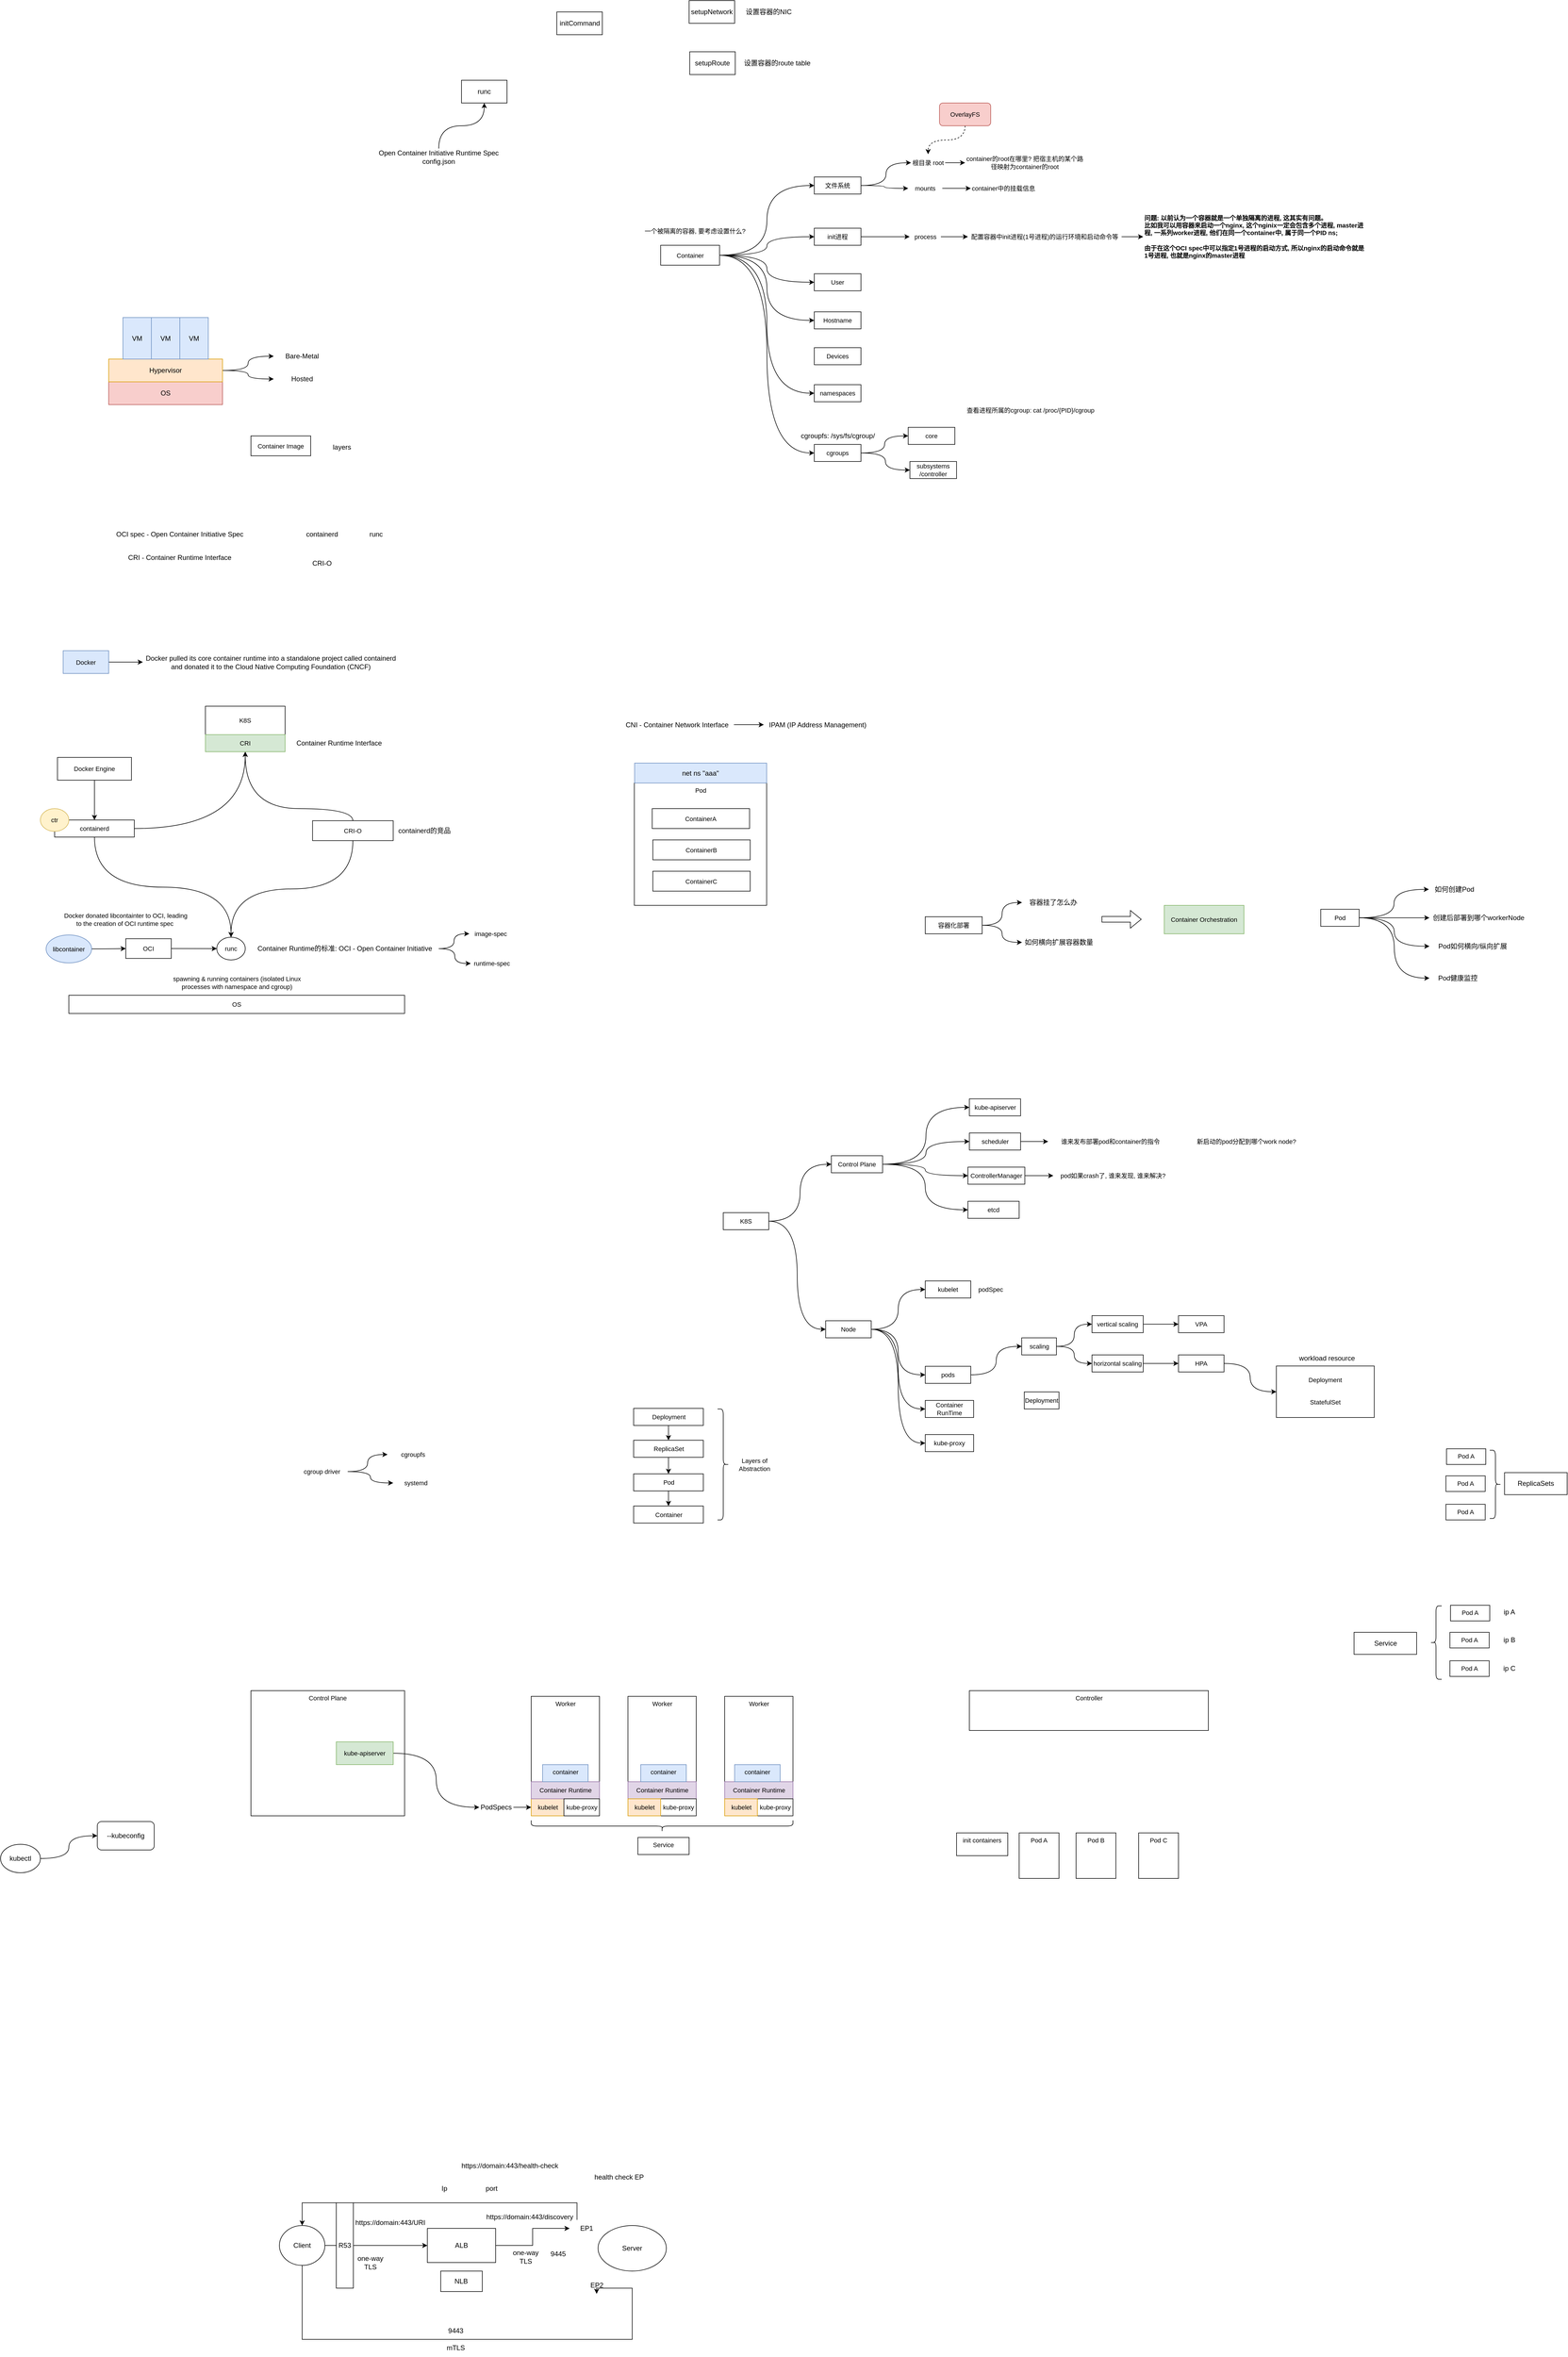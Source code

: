<mxfile version="28.2.3">
  <diagram name="Page-1" id="AK-chcKiaeIvA2-BQHq4">
    <mxGraphModel dx="2253" dy="3208" grid="1" gridSize="10" guides="1" tooltips="1" connect="1" arrows="1" fold="1" page="1" pageScale="1" pageWidth="827" pageHeight="1169" math="0" shadow="0">
      <root>
        <mxCell id="0" />
        <mxCell id="1" parent="0" />
        <mxCell id="nzS7jhB4_X8ucjwfTYl9-30" value="" style="rounded=0;whiteSpace=wrap;html=1;" parent="1" vertex="1">
          <mxGeometry x="1482" y="99.5" width="172" height="90.5" as="geometry" />
        </mxCell>
        <mxCell id="qf9HLW5Rsi24P6biFxiw-1" value="Control Plane" style="rounded=0;whiteSpace=wrap;html=1;fontSize=11;verticalAlign=top;" parent="1" vertex="1">
          <mxGeometry x="-320" y="670" width="270" height="220" as="geometry" />
        </mxCell>
        <mxCell id="qf9HLW5Rsi24P6biFxiw-2" value="Worker" style="rounded=0;whiteSpace=wrap;html=1;verticalAlign=top;fontSize=11;" parent="1" vertex="1">
          <mxGeometry x="172.5" y="680" width="120" height="180" as="geometry" />
        </mxCell>
        <mxCell id="qf9HLW5Rsi24P6biFxiw-3" value="Worker" style="rounded=0;whiteSpace=wrap;html=1;verticalAlign=top;fontSize=11;" parent="1" vertex="1">
          <mxGeometry x="342.5" y="680" width="120" height="180" as="geometry" />
        </mxCell>
        <mxCell id="qf9HLW5Rsi24P6biFxiw-4" value="Worker" style="rounded=0;whiteSpace=wrap;html=1;verticalAlign=top;fontSize=11;" parent="1" vertex="1">
          <mxGeometry x="512.5" y="680" width="120" height="180" as="geometry" />
        </mxCell>
        <mxCell id="qf9HLW5Rsi24P6biFxiw-7" value="kubelet" style="rounded=0;whiteSpace=wrap;html=1;fontSize=11;fillColor=#ffe6cc;strokeColor=#d79b00;" parent="1" vertex="1">
          <mxGeometry x="172.5" y="860" width="57.5" height="30" as="geometry" />
        </mxCell>
        <mxCell id="qf9HLW5Rsi24P6biFxiw-9" value="Container Runtime" style="rounded=0;whiteSpace=wrap;html=1;fontSize=11;fillColor=#e1d5e7;strokeColor=#9673a6;" parent="1" vertex="1">
          <mxGeometry x="172.5" y="830" width="120" height="30" as="geometry" />
        </mxCell>
        <mxCell id="qf9HLW5Rsi24P6biFxiw-10" value="Container Runtime" style="rounded=0;whiteSpace=wrap;html=1;fontSize=11;fillColor=#e1d5e7;strokeColor=#9673a6;" parent="1" vertex="1">
          <mxGeometry x="342.5" y="830" width="120" height="30" as="geometry" />
        </mxCell>
        <mxCell id="qf9HLW5Rsi24P6biFxiw-11" value="Container Runtime" style="rounded=0;whiteSpace=wrap;html=1;fontSize=11;fillColor=#e1d5e7;strokeColor=#9673a6;" parent="1" vertex="1">
          <mxGeometry x="512.5" y="830" width="120" height="30" as="geometry" />
        </mxCell>
        <mxCell id="qf9HLW5Rsi24P6biFxiw-12" value="kube-proxy" style="rounded=0;whiteSpace=wrap;html=1;fontSize=11;" parent="1" vertex="1">
          <mxGeometry x="230" y="860" width="62.5" height="30" as="geometry" />
        </mxCell>
        <mxCell id="an2eaPxPIKIlCE3A4yRe-1" value="Pod A" style="rounded=0;whiteSpace=wrap;html=1;verticalAlign=top;fontSize=11;" parent="1" vertex="1">
          <mxGeometry x="1030" y="920" width="70" height="80" as="geometry" />
        </mxCell>
        <mxCell id="fwI6KYuwTm7sGlPnnHZm-2" style="edgeStyle=orthogonalEdgeStyle;shape=connector;curved=1;rounded=0;orthogonalLoop=1;jettySize=auto;html=1;entryX=0;entryY=0.5;entryDx=0;entryDy=0;strokeColor=default;align=center;verticalAlign=middle;fontFamily=Helvetica;fontSize=11;fontColor=default;labelBackgroundColor=default;endArrow=classic;" parent="1" source="an2eaPxPIKIlCE3A4yRe-2" target="an2eaPxPIKIlCE3A4yRe-3" edge="1">
          <mxGeometry relative="1" as="geometry" />
        </mxCell>
        <mxCell id="an2eaPxPIKIlCE3A4yRe-2" value="kube-apiserver" style="rounded=0;whiteSpace=wrap;html=1;verticalAlign=middle;fontSize=11;fillColor=#d5e8d4;strokeColor=#82b366;" parent="1" vertex="1">
          <mxGeometry x="-170" y="760" width="100" height="40" as="geometry" />
        </mxCell>
        <mxCell id="an2eaPxPIKIlCE3A4yRe-4" style="edgeStyle=orthogonalEdgeStyle;rounded=0;orthogonalLoop=1;jettySize=auto;html=1;" parent="1" source="an2eaPxPIKIlCE3A4yRe-3" target="qf9HLW5Rsi24P6biFxiw-7" edge="1">
          <mxGeometry relative="1" as="geometry" />
        </mxCell>
        <mxCell id="an2eaPxPIKIlCE3A4yRe-3" value="PodSpecs" style="text;html=1;strokeColor=none;fillColor=none;align=center;verticalAlign=middle;whiteSpace=wrap;rounded=0;" parent="1" vertex="1">
          <mxGeometry x="81.25" y="860" width="60" height="30" as="geometry" />
        </mxCell>
        <mxCell id="an2eaPxPIKIlCE3A4yRe-5" value="kube-proxy" style="rounded=0;whiteSpace=wrap;html=1;fontSize=11;" parent="1" vertex="1">
          <mxGeometry x="400" y="860" width="62.5" height="30" as="geometry" />
        </mxCell>
        <mxCell id="an2eaPxPIKIlCE3A4yRe-6" value="kube-proxy" style="rounded=0;whiteSpace=wrap;html=1;fontSize=11;" parent="1" vertex="1">
          <mxGeometry x="570" y="860" width="62.5" height="30" as="geometry" />
        </mxCell>
        <mxCell id="an2eaPxPIKIlCE3A4yRe-7" value="Pod B" style="rounded=0;whiteSpace=wrap;html=1;verticalAlign=top;fontSize=11;" parent="1" vertex="1">
          <mxGeometry x="1130" y="920" width="70" height="80" as="geometry" />
        </mxCell>
        <mxCell id="an2eaPxPIKIlCE3A4yRe-8" value="Pod C" style="rounded=0;whiteSpace=wrap;html=1;verticalAlign=top;fontSize=11;" parent="1" vertex="1">
          <mxGeometry x="1240" y="920" width="70" height="80" as="geometry" />
        </mxCell>
        <mxCell id="an2eaPxPIKIlCE3A4yRe-9" value="Controller" style="rounded=0;whiteSpace=wrap;html=1;fontSize=11;verticalAlign=top;" parent="1" vertex="1">
          <mxGeometry x="942.5" y="670" width="420" height="70" as="geometry" />
        </mxCell>
        <mxCell id="an2eaPxPIKIlCE3A4yRe-10" value="init containers" style="rounded=0;whiteSpace=wrap;html=1;verticalAlign=top;fontSize=11;" parent="1" vertex="1">
          <mxGeometry x="920" y="920" width="90" height="40" as="geometry" />
        </mxCell>
        <mxCell id="Rm5pHpjm9QW5DBmvsUhB-1" value="container" style="rounded=0;whiteSpace=wrap;html=1;verticalAlign=top;fontSize=11;fillColor=#dae8fc;strokeColor=#6c8ebf;" parent="1" vertex="1">
          <mxGeometry x="192.5" y="800" width="80" height="30" as="geometry" />
        </mxCell>
        <mxCell id="Rm5pHpjm9QW5DBmvsUhB-2" value="container" style="rounded=0;whiteSpace=wrap;html=1;verticalAlign=top;fontSize=11;fillColor=#dae8fc;strokeColor=#6c8ebf;" parent="1" vertex="1">
          <mxGeometry x="365" y="800" width="80" height="30" as="geometry" />
        </mxCell>
        <mxCell id="Rm5pHpjm9QW5DBmvsUhB-3" value="container" style="rounded=0;whiteSpace=wrap;html=1;verticalAlign=top;fontSize=11;fillColor=#dae8fc;strokeColor=#6c8ebf;" parent="1" vertex="1">
          <mxGeometry x="530" y="800" width="80" height="30" as="geometry" />
        </mxCell>
        <mxCell id="Rm5pHpjm9QW5DBmvsUhB-4" value="CRI - Container Runtime Interface" style="text;html=1;strokeColor=none;fillColor=none;align=center;verticalAlign=middle;whiteSpace=wrap;rounded=0;" parent="1" vertex="1">
          <mxGeometry x="-545" y="-1344" width="200" height="45" as="geometry" />
        </mxCell>
        <mxCell id="JaHjokSUnbEvcgMZ0mN--10" style="edgeStyle=orthogonalEdgeStyle;rounded=0;orthogonalLoop=1;jettySize=auto;html=1;" parent="1" source="Rm5pHpjm9QW5DBmvsUhB-5" target="JaHjokSUnbEvcgMZ0mN--9" edge="1">
          <mxGeometry relative="1" as="geometry" />
        </mxCell>
        <mxCell id="Rm5pHpjm9QW5DBmvsUhB-5" value="CNI - Container Network Interface" style="text;html=1;strokeColor=none;fillColor=none;align=center;verticalAlign=middle;whiteSpace=wrap;rounded=0;" parent="1" vertex="1">
          <mxGeometry x="328.75" y="-1050" width="200" height="45" as="geometry" />
        </mxCell>
        <mxCell id="Rm5pHpjm9QW5DBmvsUhB-7" value="OCI spec - Open Container Initiative Spec" style="text;html=1;strokeColor=none;fillColor=none;align=center;verticalAlign=middle;whiteSpace=wrap;rounded=0;" parent="1" vertex="1">
          <mxGeometry x="-570" y="-1377.25" width="250" height="30" as="geometry" />
        </mxCell>
        <mxCell id="Rm5pHpjm9QW5DBmvsUhB-8" value="CRI-O" style="text;html=1;strokeColor=none;fillColor=none;align=center;verticalAlign=middle;whiteSpace=wrap;rounded=0;" parent="1" vertex="1">
          <mxGeometry x="-235" y="-1329" width="80" height="35.5" as="geometry" />
        </mxCell>
        <mxCell id="Rm5pHpjm9QW5DBmvsUhB-9" value="containerd" style="text;html=1;strokeColor=none;fillColor=none;align=center;verticalAlign=middle;whiteSpace=wrap;rounded=0;" parent="1" vertex="1">
          <mxGeometry x="-235" y="-1380" width="80" height="35.5" as="geometry" />
        </mxCell>
        <mxCell id="njnLBCU6WLq5v7DGbRTA-6" style="edgeStyle=orthogonalEdgeStyle;rounded=0;orthogonalLoop=1;jettySize=auto;html=1;entryX=0;entryY=0.5;entryDx=0;entryDy=0;curved=1;fontSize=11;" parent="1" source="njnLBCU6WLq5v7DGbRTA-1" target="njnLBCU6WLq5v7DGbRTA-2" edge="1">
          <mxGeometry relative="1" as="geometry" />
        </mxCell>
        <mxCell id="njnLBCU6WLq5v7DGbRTA-7" style="edgeStyle=orthogonalEdgeStyle;shape=connector;curved=1;rounded=0;orthogonalLoop=1;jettySize=auto;html=1;entryX=0;entryY=0.5;entryDx=0;entryDy=0;labelBackgroundColor=default;strokeColor=default;align=center;verticalAlign=middle;fontFamily=Helvetica;fontSize=11;fontColor=default;endArrow=classic;" parent="1" source="njnLBCU6WLq5v7DGbRTA-1" target="njnLBCU6WLq5v7DGbRTA-3" edge="1">
          <mxGeometry relative="1" as="geometry" />
        </mxCell>
        <mxCell id="njnLBCU6WLq5v7DGbRTA-1" value="K8S" style="rounded=0;whiteSpace=wrap;html=1;verticalAlign=middle;fontSize=11;" parent="1" vertex="1">
          <mxGeometry x="510" y="-170" width="80" height="30" as="geometry" />
        </mxCell>
        <mxCell id="xQzBrzd0JkMFn1JmZiKZ-6" style="edgeStyle=orthogonalEdgeStyle;rounded=0;orthogonalLoop=1;jettySize=auto;html=1;entryX=0;entryY=0.5;entryDx=0;entryDy=0;curved=1;fontSize=11;" parent="1" source="njnLBCU6WLq5v7DGbRTA-2" target="xQzBrzd0JkMFn1JmZiKZ-5" edge="1">
          <mxGeometry relative="1" as="geometry" />
        </mxCell>
        <mxCell id="njnLBCU6WLq5v7DGbRTA-2" value="Control Plane" style="rounded=0;whiteSpace=wrap;html=1;fontSize=11;verticalAlign=middle;" parent="1" vertex="1">
          <mxGeometry x="700" y="-270" width="90" height="30" as="geometry" />
        </mxCell>
        <mxCell id="njnLBCU6WLq5v7DGbRTA-10" style="edgeStyle=orthogonalEdgeStyle;shape=connector;curved=1;rounded=0;orthogonalLoop=1;jettySize=auto;html=1;entryX=0;entryY=0.5;entryDx=0;entryDy=0;labelBackgroundColor=default;strokeColor=default;align=center;verticalAlign=middle;fontFamily=Helvetica;fontSize=11;fontColor=default;endArrow=classic;" parent="1" source="njnLBCU6WLq5v7DGbRTA-3" target="njnLBCU6WLq5v7DGbRTA-4" edge="1">
          <mxGeometry relative="1" as="geometry" />
        </mxCell>
        <mxCell id="njnLBCU6WLq5v7DGbRTA-11" style="edgeStyle=orthogonalEdgeStyle;shape=connector;curved=1;rounded=0;orthogonalLoop=1;jettySize=auto;html=1;entryX=0;entryY=0.5;entryDx=0;entryDy=0;labelBackgroundColor=default;strokeColor=default;align=center;verticalAlign=middle;fontFamily=Helvetica;fontSize=11;fontColor=default;endArrow=classic;" parent="1" source="njnLBCU6WLq5v7DGbRTA-3" target="njnLBCU6WLq5v7DGbRTA-9" edge="1">
          <mxGeometry relative="1" as="geometry" />
        </mxCell>
        <mxCell id="VJSqi0sLNEn4OwbpJoOm-22" style="edgeStyle=orthogonalEdgeStyle;shape=connector;curved=1;rounded=0;orthogonalLoop=1;jettySize=auto;html=1;entryX=0;entryY=0.5;entryDx=0;entryDy=0;labelBackgroundColor=default;strokeColor=default;align=center;verticalAlign=middle;fontFamily=Helvetica;fontSize=11;fontColor=default;endArrow=classic;" parent="1" source="njnLBCU6WLq5v7DGbRTA-3" target="VJSqi0sLNEn4OwbpJoOm-21" edge="1">
          <mxGeometry relative="1" as="geometry" />
        </mxCell>
        <mxCell id="ztNHGV2JsaP_zOsmJy3T-2" style="edgeStyle=orthogonalEdgeStyle;rounded=0;orthogonalLoop=1;jettySize=auto;html=1;entryX=0;entryY=0.5;entryDx=0;entryDy=0;curved=1;fontSize=11;" parent="1" source="njnLBCU6WLq5v7DGbRTA-3" target="ztNHGV2JsaP_zOsmJy3T-1" edge="1">
          <mxGeometry relative="1" as="geometry" />
        </mxCell>
        <mxCell id="njnLBCU6WLq5v7DGbRTA-3" value="Node" style="rounded=0;whiteSpace=wrap;html=1;fontSize=11;verticalAlign=middle;" parent="1" vertex="1">
          <mxGeometry x="690" y="20" width="80" height="30" as="geometry" />
        </mxCell>
        <mxCell id="njnLBCU6WLq5v7DGbRTA-4" value="kubelet" style="rounded=0;whiteSpace=wrap;html=1;fontSize=11;" parent="1" vertex="1">
          <mxGeometry x="865" y="-50" width="80" height="30" as="geometry" />
        </mxCell>
        <mxCell id="njnLBCU6WLq5v7DGbRTA-5" style="edgeStyle=orthogonalEdgeStyle;rounded=0;orthogonalLoop=1;jettySize=auto;html=1;exitX=0.5;exitY=1;exitDx=0;exitDy=0;fontSize=11;" parent="1" source="njnLBCU6WLq5v7DGbRTA-3" target="njnLBCU6WLq5v7DGbRTA-3" edge="1">
          <mxGeometry relative="1" as="geometry" />
        </mxCell>
        <mxCell id="njnLBCU6WLq5v7DGbRTA-9" value="kube-proxy" style="rounded=0;whiteSpace=wrap;html=1;fontSize=11;" parent="1" vertex="1">
          <mxGeometry x="865" y="220" width="85" height="30" as="geometry" />
        </mxCell>
        <mxCell id="VJSqi0sLNEn4OwbpJoOm-18" style="edgeStyle=orthogonalEdgeStyle;shape=connector;curved=1;rounded=0;orthogonalLoop=1;jettySize=auto;html=1;entryX=0;entryY=0.5;entryDx=0;entryDy=0;labelBackgroundColor=default;strokeColor=default;align=center;verticalAlign=middle;fontFamily=Helvetica;fontSize=11;fontColor=default;endArrow=classic;exitX=1;exitY=0.5;exitDx=0;exitDy=0;" parent="1" source="njnLBCU6WLq5v7DGbRTA-2" target="VJSqi0sLNEn4OwbpJoOm-15" edge="1">
          <mxGeometry relative="1" as="geometry">
            <mxPoint x="945" y="-295" as="sourcePoint" />
          </mxGeometry>
        </mxCell>
        <mxCell id="VJSqi0sLNEn4OwbpJoOm-19" style="edgeStyle=orthogonalEdgeStyle;shape=connector;curved=1;rounded=0;orthogonalLoop=1;jettySize=auto;html=1;labelBackgroundColor=default;strokeColor=default;align=center;verticalAlign=middle;fontFamily=Helvetica;fontSize=11;fontColor=default;endArrow=classic;exitX=1;exitY=0.5;exitDx=0;exitDy=0;" parent="1" source="njnLBCU6WLq5v7DGbRTA-2" target="VJSqi0sLNEn4OwbpJoOm-17" edge="1">
          <mxGeometry relative="1" as="geometry">
            <mxPoint x="945" y="-295" as="sourcePoint" />
          </mxGeometry>
        </mxCell>
        <mxCell id="VJSqi0sLNEn4OwbpJoOm-20" style="edgeStyle=orthogonalEdgeStyle;shape=connector;curved=1;rounded=0;orthogonalLoop=1;jettySize=auto;html=1;entryX=0;entryY=0.5;entryDx=0;entryDy=0;labelBackgroundColor=default;strokeColor=default;align=center;verticalAlign=middle;fontFamily=Helvetica;fontSize=11;fontColor=default;endArrow=classic;exitX=1;exitY=0.5;exitDx=0;exitDy=0;" parent="1" source="njnLBCU6WLq5v7DGbRTA-2" target="VJSqi0sLNEn4OwbpJoOm-16" edge="1">
          <mxGeometry relative="1" as="geometry">
            <mxPoint x="945" y="-295" as="sourcePoint" />
          </mxGeometry>
        </mxCell>
        <mxCell id="VJSqi0sLNEn4OwbpJoOm-7" style="edgeStyle=orthogonalEdgeStyle;rounded=0;orthogonalLoop=1;jettySize=auto;html=1;entryX=0;entryY=0.5;entryDx=0;entryDy=0;curved=1;" parent="1" source="VJSqi0sLNEn4OwbpJoOm-2" target="VJSqi0sLNEn4OwbpJoOm-5" edge="1">
          <mxGeometry relative="1" as="geometry" />
        </mxCell>
        <mxCell id="VJSqi0sLNEn4OwbpJoOm-9" style="edgeStyle=orthogonalEdgeStyle;shape=connector;curved=1;rounded=0;orthogonalLoop=1;jettySize=auto;html=1;labelBackgroundColor=default;strokeColor=default;align=center;verticalAlign=middle;fontFamily=Helvetica;fontSize=11;fontColor=default;endArrow=classic;" parent="1" source="VJSqi0sLNEn4OwbpJoOm-2" target="VJSqi0sLNEn4OwbpJoOm-8" edge="1">
          <mxGeometry relative="1" as="geometry" />
        </mxCell>
        <mxCell id="VJSqi0sLNEn4OwbpJoOm-2" value="容器化部署" style="rounded=0;whiteSpace=wrap;html=1;verticalAlign=middle;fontSize=11;" parent="1" vertex="1">
          <mxGeometry x="865" y="-690" width="100" height="30" as="geometry" />
        </mxCell>
        <mxCell id="VJSqi0sLNEn4OwbpJoOm-5" value="容器挂了怎么办" style="text;html=1;strokeColor=none;fillColor=none;align=center;verticalAlign=middle;whiteSpace=wrap;rounded=0;" parent="1" vertex="1">
          <mxGeometry x="1035" y="-730" width="110" height="30" as="geometry" />
        </mxCell>
        <mxCell id="VJSqi0sLNEn4OwbpJoOm-8" value="如何横向扩展容器数量" style="text;html=1;strokeColor=none;fillColor=none;align=center;verticalAlign=middle;whiteSpace=wrap;rounded=0;" parent="1" vertex="1">
          <mxGeometry x="1035" y="-660" width="130" height="30" as="geometry" />
        </mxCell>
        <mxCell id="VJSqi0sLNEn4OwbpJoOm-10" value="Container Orchestration" style="rounded=0;whiteSpace=wrap;html=1;verticalAlign=middle;fontSize=11;fillColor=#d5e8d4;strokeColor=#82b366;" parent="1" vertex="1">
          <mxGeometry x="1285" y="-710" width="140" height="50" as="geometry" />
        </mxCell>
        <mxCell id="VJSqi0sLNEn4OwbpJoOm-12" value="" style="shape=flexArrow;endArrow=classic;html=1;rounded=0;labelBackgroundColor=default;strokeColor=default;align=center;verticalAlign=middle;fontFamily=Helvetica;fontSize=11;fontColor=default;curved=1;" parent="1" edge="1">
          <mxGeometry width="50" height="50" relative="1" as="geometry">
            <mxPoint x="1175" y="-685.5" as="sourcePoint" />
            <mxPoint x="1245" y="-685.5" as="targetPoint" />
          </mxGeometry>
        </mxCell>
        <mxCell id="xQzBrzd0JkMFn1JmZiKZ-8" style="edgeStyle=orthogonalEdgeStyle;rounded=0;orthogonalLoop=1;jettySize=auto;html=1;fontSize=11;" parent="1" source="VJSqi0sLNEn4OwbpJoOm-15" target="xQzBrzd0JkMFn1JmZiKZ-7" edge="1">
          <mxGeometry relative="1" as="geometry" />
        </mxCell>
        <mxCell id="VJSqi0sLNEn4OwbpJoOm-15" value="scheduler" style="rounded=0;whiteSpace=wrap;html=1;verticalAlign=middle;fontSize=11;" parent="1" vertex="1">
          <mxGeometry x="942.5" y="-310" width="90" height="30" as="geometry" />
        </mxCell>
        <mxCell id="VJSqi0sLNEn4OwbpJoOm-16" value="etcd" style="rounded=0;whiteSpace=wrap;html=1;verticalAlign=middle;fontSize=11;" parent="1" vertex="1">
          <mxGeometry x="940" y="-190" width="90" height="30" as="geometry" />
        </mxCell>
        <mxCell id="xQzBrzd0JkMFn1JmZiKZ-3" style="edgeStyle=orthogonalEdgeStyle;rounded=0;orthogonalLoop=1;jettySize=auto;html=1;fontSize=11;" parent="1" source="VJSqi0sLNEn4OwbpJoOm-17" target="xQzBrzd0JkMFn1JmZiKZ-2" edge="1">
          <mxGeometry relative="1" as="geometry" />
        </mxCell>
        <mxCell id="VJSqi0sLNEn4OwbpJoOm-17" value="ControllerManager" style="rounded=0;whiteSpace=wrap;html=1;verticalAlign=middle;fontSize=11;" parent="1" vertex="1">
          <mxGeometry x="940" y="-250" width="100" height="30" as="geometry" />
        </mxCell>
        <mxCell id="nzS7jhB4_X8ucjwfTYl9-33" style="edgeStyle=orthogonalEdgeStyle;rounded=0;orthogonalLoop=1;jettySize=auto;html=1;entryX=0;entryY=0.5;entryDx=0;entryDy=0;curved=1;" parent="1" source="VJSqi0sLNEn4OwbpJoOm-21" target="nzS7jhB4_X8ucjwfTYl9-32" edge="1">
          <mxGeometry relative="1" as="geometry" />
        </mxCell>
        <mxCell id="VJSqi0sLNEn4OwbpJoOm-21" value="pods" style="rounded=0;whiteSpace=wrap;html=1;fontSize=11;" parent="1" vertex="1">
          <mxGeometry x="865" y="100" width="80" height="30" as="geometry" />
        </mxCell>
        <mxCell id="ztNHGV2JsaP_zOsmJy3T-1" value="Container RunTime" style="rounded=0;whiteSpace=wrap;html=1;fontSize=11;" parent="1" vertex="1">
          <mxGeometry x="865" y="160" width="85" height="30" as="geometry" />
        </mxCell>
        <mxCell id="ztNHGV2JsaP_zOsmJy3T-8" style="edgeStyle=orthogonalEdgeStyle;shape=connector;curved=1;rounded=0;orthogonalLoop=1;jettySize=auto;html=1;labelBackgroundColor=default;strokeColor=default;align=center;verticalAlign=middle;fontFamily=Helvetica;fontSize=11;fontColor=default;endArrow=classic;" parent="1" source="ztNHGV2JsaP_zOsmJy3T-4" target="ztNHGV2JsaP_zOsmJy3T-6" edge="1">
          <mxGeometry relative="1" as="geometry" />
        </mxCell>
        <mxCell id="ztNHGV2JsaP_zOsmJy3T-9" style="edgeStyle=orthogonalEdgeStyle;shape=connector;curved=1;rounded=0;orthogonalLoop=1;jettySize=auto;html=1;labelBackgroundColor=default;strokeColor=default;align=center;verticalAlign=middle;fontFamily=Helvetica;fontSize=11;fontColor=default;endArrow=classic;" parent="1" source="ztNHGV2JsaP_zOsmJy3T-4" target="ztNHGV2JsaP_zOsmJy3T-7" edge="1">
          <mxGeometry relative="1" as="geometry" />
        </mxCell>
        <mxCell id="ztNHGV2JsaP_zOsmJy3T-4" value="cgroup driver" style="text;html=1;strokeColor=none;fillColor=none;align=center;verticalAlign=middle;whiteSpace=wrap;rounded=0;fontSize=11;fontFamily=Helvetica;fontColor=default;" parent="1" vertex="1">
          <mxGeometry x="-240" y="270" width="90" height="30" as="geometry" />
        </mxCell>
        <mxCell id="ztNHGV2JsaP_zOsmJy3T-6" value="cgroupfs" style="text;html=1;strokeColor=none;fillColor=none;align=center;verticalAlign=middle;whiteSpace=wrap;rounded=0;fontSize=11;fontFamily=Helvetica;fontColor=default;" parent="1" vertex="1">
          <mxGeometry x="-80" y="240" width="90" height="30" as="geometry" />
        </mxCell>
        <mxCell id="ztNHGV2JsaP_zOsmJy3T-7" value="systemd" style="text;html=1;strokeColor=none;fillColor=none;align=center;verticalAlign=middle;whiteSpace=wrap;rounded=0;fontSize=11;fontFamily=Helvetica;fontColor=default;" parent="1" vertex="1">
          <mxGeometry x="-70" y="290" width="80" height="30" as="geometry" />
        </mxCell>
        <mxCell id="xQzBrzd0JkMFn1JmZiKZ-1" value="" style="shape=image;verticalLabelPosition=bottom;labelBackgroundColor=default;verticalAlign=top;aspect=fixed;imageAspect=0;image=https://kubernetes.io/images/docs/kubernetes-cluster-architecture.svg;" parent="1" vertex="1">
          <mxGeometry x="-311.38" y="-350.73" width="733.88" height="461.73" as="geometry" />
        </mxCell>
        <mxCell id="xQzBrzd0JkMFn1JmZiKZ-2" value="pod如果crash了, 谁来发现, 谁来解决?" style="text;html=1;align=center;verticalAlign=middle;whiteSpace=wrap;rounded=0;fontSize=11;" parent="1" vertex="1">
          <mxGeometry x="1090" y="-252.5" width="210" height="35" as="geometry" />
        </mxCell>
        <mxCell id="xQzBrzd0JkMFn1JmZiKZ-5" value="kube-apiserver" style="rounded=0;whiteSpace=wrap;html=1;verticalAlign=middle;fontSize=11;" parent="1" vertex="1">
          <mxGeometry x="942.5" y="-370" width="90" height="30" as="geometry" />
        </mxCell>
        <mxCell id="xQzBrzd0JkMFn1JmZiKZ-7" value="谁来发布部署pod和container的指令" style="text;html=1;align=center;verticalAlign=middle;whiteSpace=wrap;rounded=0;fontSize=11;" parent="1" vertex="1">
          <mxGeometry x="1081" y="-310" width="219" height="30" as="geometry" />
        </mxCell>
        <mxCell id="xQzBrzd0JkMFn1JmZiKZ-10" value="podSpec" style="text;html=1;align=center;verticalAlign=middle;whiteSpace=wrap;rounded=0;fontSize=11;" parent="1" vertex="1">
          <mxGeometry x="945" y="-47.5" width="70" height="25" as="geometry" />
        </mxCell>
        <mxCell id="xQzBrzd0JkMFn1JmZiKZ-11" value="新启动的pod分配到哪个work node?" style="text;html=1;align=center;verticalAlign=middle;whiteSpace=wrap;rounded=0;fontSize=11;" parent="1" vertex="1">
          <mxGeometry x="1320" y="-310" width="219" height="30" as="geometry" />
        </mxCell>
        <mxCell id="xQzBrzd0JkMFn1JmZiKZ-12" value="" style="shape=curlyBracket;whiteSpace=wrap;html=1;rounded=1;flipH=1;labelPosition=right;verticalLabelPosition=middle;align=left;verticalAlign=middle;rotation=90;" parent="1" vertex="1">
          <mxGeometry x="392.5" y="678" width="20" height="460" as="geometry" />
        </mxCell>
        <mxCell id="xQzBrzd0JkMFn1JmZiKZ-13" value="Service" style="rounded=0;whiteSpace=wrap;html=1;verticalAlign=top;fontSize=11;" parent="1" vertex="1">
          <mxGeometry x="360" y="928" width="90" height="30" as="geometry" />
        </mxCell>
        <mxCell id="ibrW9BHLdciR5nN6O8FB-1" value="Deployment" style="text;html=1;align=center;verticalAlign=middle;whiteSpace=wrap;rounded=0;fontSize=11;" parent="1" vertex="1">
          <mxGeometry x="1533" y="111" width="70" height="25" as="geometry" />
        </mxCell>
        <mxCell id="ibrW9BHLdciR5nN6O8FB-2" value="ReplicaSets" style="rounded=0;whiteSpace=wrap;html=1;" parent="1" vertex="1">
          <mxGeometry x="1883" y="286.87" width="110" height="38.75" as="geometry" />
        </mxCell>
        <mxCell id="ibrW9BHLdciR5nN6O8FB-3" value="Pod A" style="rounded=0;whiteSpace=wrap;html=1;verticalAlign=top;fontSize=11;" parent="1" vertex="1">
          <mxGeometry x="1781" y="245" width="69" height="27.5" as="geometry" />
        </mxCell>
        <mxCell id="ibrW9BHLdciR5nN6O8FB-4" value="Pod A" style="rounded=0;whiteSpace=wrap;html=1;verticalAlign=top;fontSize=11;" parent="1" vertex="1">
          <mxGeometry x="1780" y="292.5" width="69" height="27.5" as="geometry" />
        </mxCell>
        <mxCell id="ibrW9BHLdciR5nN6O8FB-5" value="Pod A" style="rounded=0;whiteSpace=wrap;html=1;verticalAlign=top;fontSize=11;" parent="1" vertex="1">
          <mxGeometry x="1780" y="342.5" width="69" height="27.5" as="geometry" />
        </mxCell>
        <mxCell id="ibrW9BHLdciR5nN6O8FB-7" value="" style="shape=curlyBracket;whiteSpace=wrap;html=1;rounded=1;flipH=1;labelPosition=right;verticalLabelPosition=middle;align=left;verticalAlign=middle;" parent="1" vertex="1">
          <mxGeometry x="1857" y="247.5" width="20" height="120" as="geometry" />
        </mxCell>
        <mxCell id="nzS7jhB4_X8ucjwfTYl9-7" style="edgeStyle=orthogonalEdgeStyle;rounded=0;orthogonalLoop=1;jettySize=auto;html=1;" parent="1" source="nzS7jhB4_X8ucjwfTYl9-1" target="nzS7jhB4_X8ucjwfTYl9-2" edge="1">
          <mxGeometry relative="1" as="geometry" />
        </mxCell>
        <mxCell id="nzS7jhB4_X8ucjwfTYl9-11" style="edgeStyle=orthogonalEdgeStyle;rounded=0;orthogonalLoop=1;jettySize=auto;html=1;entryX=0.5;entryY=1;entryDx=0;entryDy=0;" parent="1" source="nzS7jhB4_X8ucjwfTYl9-1" target="nzS7jhB4_X8ucjwfTYl9-5" edge="1">
          <mxGeometry relative="1" as="geometry">
            <mxPoint x="340" y="1700" as="targetPoint" />
            <Array as="points">
              <mxPoint x="-230" y="1810" />
              <mxPoint x="350" y="1810" />
              <mxPoint x="350" y="1720" />
              <mxPoint x="288" y="1720" />
            </Array>
          </mxGeometry>
        </mxCell>
        <mxCell id="nzS7jhB4_X8ucjwfTYl9-1" value="Client" style="ellipse;whiteSpace=wrap;html=1;" parent="1" vertex="1">
          <mxGeometry x="-270" y="1610" width="80" height="70" as="geometry" />
        </mxCell>
        <mxCell id="nzS7jhB4_X8ucjwfTYl9-8" style="edgeStyle=orthogonalEdgeStyle;rounded=0;orthogonalLoop=1;jettySize=auto;html=1;" parent="1" source="nzS7jhB4_X8ucjwfTYl9-2" target="nzS7jhB4_X8ucjwfTYl9-4" edge="1">
          <mxGeometry relative="1" as="geometry" />
        </mxCell>
        <mxCell id="nzS7jhB4_X8ucjwfTYl9-2" value="ALB" style="rounded=0;whiteSpace=wrap;html=1;" parent="1" vertex="1">
          <mxGeometry x="-10" y="1615" width="120" height="60" as="geometry" />
        </mxCell>
        <mxCell id="nzS7jhB4_X8ucjwfTYl9-3" value="Server" style="ellipse;whiteSpace=wrap;html=1;" parent="1" vertex="1">
          <mxGeometry x="290" y="1610" width="120" height="80" as="geometry" />
        </mxCell>
        <mxCell id="nzS7jhB4_X8ucjwfTYl9-9" style="edgeStyle=orthogonalEdgeStyle;rounded=0;orthogonalLoop=1;jettySize=auto;html=1;entryX=0.5;entryY=0;entryDx=0;entryDy=0;" parent="1" source="nzS7jhB4_X8ucjwfTYl9-4" target="nzS7jhB4_X8ucjwfTYl9-1" edge="1">
          <mxGeometry relative="1" as="geometry">
            <Array as="points">
              <mxPoint x="253" y="1570" />
              <mxPoint x="-230" y="1570" />
            </Array>
          </mxGeometry>
        </mxCell>
        <mxCell id="nzS7jhB4_X8ucjwfTYl9-4" value="EP1" style="text;html=1;align=center;verticalAlign=middle;whiteSpace=wrap;rounded=0;" parent="1" vertex="1">
          <mxGeometry x="240" y="1600" width="60" height="30" as="geometry" />
        </mxCell>
        <mxCell id="nzS7jhB4_X8ucjwfTYl9-5" value="EP2" style="text;html=1;align=center;verticalAlign=middle;whiteSpace=wrap;rounded=0;" parent="1" vertex="1">
          <mxGeometry x="257.5" y="1700" width="60" height="30" as="geometry" />
        </mxCell>
        <mxCell id="nzS7jhB4_X8ucjwfTYl9-10" value="Ip" style="text;html=1;align=center;verticalAlign=middle;whiteSpace=wrap;rounded=0;" parent="1" vertex="1">
          <mxGeometry x="-10" y="1530" width="60" height="30" as="geometry" />
        </mxCell>
        <mxCell id="nzS7jhB4_X8ucjwfTYl9-12" value="one-way TLS" style="text;html=1;align=center;verticalAlign=middle;whiteSpace=wrap;rounded=0;" parent="1" vertex="1">
          <mxGeometry x="-140" y="1660" width="60" height="30" as="geometry" />
        </mxCell>
        <mxCell id="nzS7jhB4_X8ucjwfTYl9-13" value="mTLS" style="text;html=1;align=center;verticalAlign=middle;whiteSpace=wrap;rounded=0;" parent="1" vertex="1">
          <mxGeometry x="10" y="1810" width="60" height="30" as="geometry" />
        </mxCell>
        <mxCell id="nzS7jhB4_X8ucjwfTYl9-14" value="NLB" style="rounded=0;whiteSpace=wrap;html=1;" parent="1" vertex="1">
          <mxGeometry x="13.47" y="1690" width="73.06" height="36" as="geometry" />
        </mxCell>
        <mxCell id="nzS7jhB4_X8ucjwfTYl9-15" value="health check EP" style="text;html=1;align=center;verticalAlign=middle;whiteSpace=wrap;rounded=0;" parent="1" vertex="1">
          <mxGeometry x="272.5" y="1510" width="107.5" height="30" as="geometry" />
        </mxCell>
        <mxCell id="nzS7jhB4_X8ucjwfTYl9-16" value="https://domain:443/URI" style="text;html=1;align=center;verticalAlign=middle;whiteSpace=wrap;rounded=0;" parent="1" vertex="1">
          <mxGeometry x="-180" y="1590" width="210" height="30" as="geometry" />
        </mxCell>
        <mxCell id="nzS7jhB4_X8ucjwfTYl9-17" value="R53" style="rounded=0;whiteSpace=wrap;html=1;" parent="1" vertex="1">
          <mxGeometry x="-170" y="1570" width="30" height="150" as="geometry" />
        </mxCell>
        <mxCell id="nzS7jhB4_X8ucjwfTYl9-18" value="https://domain:443/discovery" style="text;html=1;align=center;verticalAlign=middle;whiteSpace=wrap;rounded=0;" parent="1" vertex="1">
          <mxGeometry x="65" y="1580" width="210" height="30" as="geometry" />
        </mxCell>
        <mxCell id="nzS7jhB4_X8ucjwfTYl9-19" value="https://domain:443/health-check" style="text;html=1;align=center;verticalAlign=middle;whiteSpace=wrap;rounded=0;" parent="1" vertex="1">
          <mxGeometry x="30" y="1490" width="210" height="30" as="geometry" />
        </mxCell>
        <mxCell id="nzS7jhB4_X8ucjwfTYl9-20" value="port" style="text;html=1;align=center;verticalAlign=middle;whiteSpace=wrap;rounded=0;" parent="1" vertex="1">
          <mxGeometry x="72.5" y="1530" width="60" height="30" as="geometry" />
        </mxCell>
        <mxCell id="nzS7jhB4_X8ucjwfTYl9-21" value="9443" style="text;html=1;align=center;verticalAlign=middle;whiteSpace=wrap;rounded=0;" parent="1" vertex="1">
          <mxGeometry x="10" y="1780" width="60" height="30" as="geometry" />
        </mxCell>
        <mxCell id="nzS7jhB4_X8ucjwfTYl9-22" value="9445" style="text;html=1;align=center;verticalAlign=middle;whiteSpace=wrap;rounded=0;" parent="1" vertex="1">
          <mxGeometry x="190" y="1645" width="60" height="30" as="geometry" />
        </mxCell>
        <mxCell id="nzS7jhB4_X8ucjwfTYl9-24" value="one-way TLS" style="text;html=1;align=center;verticalAlign=middle;whiteSpace=wrap;rounded=0;" parent="1" vertex="1">
          <mxGeometry x="132.5" y="1650" width="60" height="30" as="geometry" />
        </mxCell>
        <mxCell id="nzS7jhB4_X8ucjwfTYl9-40" style="edgeStyle=orthogonalEdgeStyle;curved=1;rounded=0;orthogonalLoop=1;jettySize=auto;html=1;strokeColor=default;align=center;verticalAlign=middle;fontFamily=Helvetica;fontSize=11;fontColor=default;labelBackgroundColor=default;endArrow=classic;" parent="1" source="nzS7jhB4_X8ucjwfTYl9-29" target="nzS7jhB4_X8ucjwfTYl9-30" edge="1">
          <mxGeometry relative="1" as="geometry" />
        </mxCell>
        <mxCell id="nzS7jhB4_X8ucjwfTYl9-29" value="HPA" style="rounded=0;whiteSpace=wrap;html=1;fontSize=11;" parent="1" vertex="1">
          <mxGeometry x="1310" y="80" width="80" height="30" as="geometry" />
        </mxCell>
        <mxCell id="nzS7jhB4_X8ucjwfTYl9-31" value="workload resource" style="text;html=1;align=center;verticalAlign=middle;whiteSpace=wrap;rounded=0;" parent="1" vertex="1">
          <mxGeometry x="1519" y="70.5" width="104" height="30" as="geometry" />
        </mxCell>
        <mxCell id="nzS7jhB4_X8ucjwfTYl9-36" style="edgeStyle=orthogonalEdgeStyle;rounded=0;orthogonalLoop=1;jettySize=auto;html=1;entryX=0;entryY=0.5;entryDx=0;entryDy=0;curved=1;" parent="1" source="nzS7jhB4_X8ucjwfTYl9-32" target="nzS7jhB4_X8ucjwfTYl9-34" edge="1">
          <mxGeometry relative="1" as="geometry" />
        </mxCell>
        <mxCell id="nzS7jhB4_X8ucjwfTYl9-38" style="edgeStyle=orthogonalEdgeStyle;curved=1;rounded=0;orthogonalLoop=1;jettySize=auto;html=1;entryX=0;entryY=0.5;entryDx=0;entryDy=0;strokeColor=default;align=center;verticalAlign=middle;fontFamily=Helvetica;fontSize=11;fontColor=default;labelBackgroundColor=default;endArrow=classic;" parent="1" source="nzS7jhB4_X8ucjwfTYl9-32" target="nzS7jhB4_X8ucjwfTYl9-35" edge="1">
          <mxGeometry relative="1" as="geometry" />
        </mxCell>
        <mxCell id="nzS7jhB4_X8ucjwfTYl9-32" value="scaling" style="rounded=0;whiteSpace=wrap;html=1;fontSize=11;" parent="1" vertex="1">
          <mxGeometry x="1034.5" y="50" width="61" height="30" as="geometry" />
        </mxCell>
        <mxCell id="nzS7jhB4_X8ucjwfTYl9-43" style="edgeStyle=orthogonalEdgeStyle;curved=1;rounded=0;orthogonalLoop=1;jettySize=auto;html=1;strokeColor=default;align=center;verticalAlign=middle;fontFamily=Helvetica;fontSize=11;fontColor=default;labelBackgroundColor=default;endArrow=classic;" parent="1" source="nzS7jhB4_X8ucjwfTYl9-34" target="nzS7jhB4_X8ucjwfTYl9-42" edge="1">
          <mxGeometry relative="1" as="geometry" />
        </mxCell>
        <mxCell id="nzS7jhB4_X8ucjwfTYl9-34" value="vertical scaling" style="rounded=0;whiteSpace=wrap;html=1;fontSize=11;" parent="1" vertex="1">
          <mxGeometry x="1158" y="11" width="90" height="30" as="geometry" />
        </mxCell>
        <mxCell id="nzS7jhB4_X8ucjwfTYl9-41" style="edgeStyle=orthogonalEdgeStyle;curved=1;rounded=0;orthogonalLoop=1;jettySize=auto;html=1;entryX=0;entryY=0.5;entryDx=0;entryDy=0;strokeColor=default;align=center;verticalAlign=middle;fontFamily=Helvetica;fontSize=11;fontColor=default;labelBackgroundColor=default;endArrow=classic;" parent="1" source="nzS7jhB4_X8ucjwfTYl9-35" target="nzS7jhB4_X8ucjwfTYl9-29" edge="1">
          <mxGeometry relative="1" as="geometry" />
        </mxCell>
        <mxCell id="nzS7jhB4_X8ucjwfTYl9-35" value="horizontal scaling" style="rounded=0;whiteSpace=wrap;html=1;fontSize=11;" parent="1" vertex="1">
          <mxGeometry x="1158" y="80" width="90" height="30" as="geometry" />
        </mxCell>
        <mxCell id="nzS7jhB4_X8ucjwfTYl9-39" value="StatefulSet" style="text;html=1;align=center;verticalAlign=middle;whiteSpace=wrap;rounded=0;fontSize=11;" parent="1" vertex="1">
          <mxGeometry x="1533" y="150" width="70" height="25" as="geometry" />
        </mxCell>
        <mxCell id="nzS7jhB4_X8ucjwfTYl9-42" value="VPA" style="rounded=0;whiteSpace=wrap;html=1;fontSize=11;" parent="1" vertex="1">
          <mxGeometry x="1310" y="11" width="80" height="30" as="geometry" />
        </mxCell>
        <mxCell id="8YG21vbMfinRDRhy8hdl-1" value="Deployment" style="rounded=0;whiteSpace=wrap;html=1;fontSize=11;" parent="1" vertex="1">
          <mxGeometry x="1039" y="145" width="61" height="30" as="geometry" />
        </mxCell>
        <mxCell id="8YG21vbMfinRDRhy8hdl-7" style="edgeStyle=orthogonalEdgeStyle;rounded=0;orthogonalLoop=1;jettySize=auto;html=1;entryX=0.5;entryY=0;entryDx=0;entryDy=0;verticalAlign=middle;" parent="1" source="8YG21vbMfinRDRhy8hdl-2" target="8YG21vbMfinRDRhy8hdl-3" edge="1">
          <mxGeometry relative="1" as="geometry" />
        </mxCell>
        <mxCell id="8YG21vbMfinRDRhy8hdl-2" value="Deployment" style="rounded=0;whiteSpace=wrap;html=1;verticalAlign=middle;fontSize=11;" parent="1" vertex="1">
          <mxGeometry x="352.5" y="174" width="122.5" height="30" as="geometry" />
        </mxCell>
        <mxCell id="8YG21vbMfinRDRhy8hdl-8" style="edgeStyle=orthogonalEdgeStyle;rounded=0;orthogonalLoop=1;jettySize=auto;html=1;entryX=0.5;entryY=0;entryDx=0;entryDy=0;verticalAlign=middle;" parent="1" source="8YG21vbMfinRDRhy8hdl-3" target="8YG21vbMfinRDRhy8hdl-4" edge="1">
          <mxGeometry relative="1" as="geometry" />
        </mxCell>
        <mxCell id="8YG21vbMfinRDRhy8hdl-3" value="ReplicaSet" style="rounded=0;whiteSpace=wrap;html=1;verticalAlign=middle;fontSize=11;" parent="1" vertex="1">
          <mxGeometry x="352.5" y="230" width="122.5" height="30" as="geometry" />
        </mxCell>
        <mxCell id="8YG21vbMfinRDRhy8hdl-9" value="" style="edgeStyle=orthogonalEdgeStyle;rounded=0;orthogonalLoop=1;jettySize=auto;html=1;verticalAlign=middle;" parent="1" source="8YG21vbMfinRDRhy8hdl-4" target="8YG21vbMfinRDRhy8hdl-5" edge="1">
          <mxGeometry relative="1" as="geometry" />
        </mxCell>
        <mxCell id="8YG21vbMfinRDRhy8hdl-4" value="Pod" style="rounded=0;whiteSpace=wrap;html=1;verticalAlign=middle;fontSize=11;" parent="1" vertex="1">
          <mxGeometry x="352.5" y="289" width="122.5" height="30" as="geometry" />
        </mxCell>
        <mxCell id="8YG21vbMfinRDRhy8hdl-5" value="Container" style="rounded=0;whiteSpace=wrap;html=1;verticalAlign=middle;fontSize=11;" parent="1" vertex="1">
          <mxGeometry x="352.5" y="345.5" width="122.5" height="30" as="geometry" />
        </mxCell>
        <mxCell id="8YG21vbMfinRDRhy8hdl-11" value="" style="shape=curlyBracket;whiteSpace=wrap;html=1;rounded=1;flipH=1;labelPosition=right;verticalLabelPosition=middle;align=left;verticalAlign=middle;" parent="1" vertex="1">
          <mxGeometry x="500" y="175" width="20" height="195" as="geometry" />
        </mxCell>
        <mxCell id="8YG21vbMfinRDRhy8hdl-12" value="Layers of Abstraction" style="text;html=1;strokeColor=none;fillColor=none;align=center;verticalAlign=middle;whiteSpace=wrap;rounded=0;fontSize=11;fontFamily=Helvetica;fontColor=default;" parent="1" vertex="1">
          <mxGeometry x="520" y="257.5" width="90" height="30" as="geometry" />
        </mxCell>
        <mxCell id="8YG21vbMfinRDRhy8hdl-21" style="edgeStyle=orthogonalEdgeStyle;rounded=0;orthogonalLoop=1;jettySize=auto;html=1;entryX=0;entryY=0.5;entryDx=0;entryDy=0;curved=1;" parent="1" source="8YG21vbMfinRDRhy8hdl-14" target="8YG21vbMfinRDRhy8hdl-20" edge="1">
          <mxGeometry relative="1" as="geometry" />
        </mxCell>
        <mxCell id="8YG21vbMfinRDRhy8hdl-14" value="kubectl" style="ellipse;whiteSpace=wrap;html=1;" parent="1" vertex="1">
          <mxGeometry x="-760" y="940" width="70" height="50" as="geometry" />
        </mxCell>
        <mxCell id="8YG21vbMfinRDRhy8hdl-20" value="--kubeconfig" style="rounded=1;whiteSpace=wrap;html=1;" parent="1" vertex="1">
          <mxGeometry x="-590" y="900" width="100" height="50" as="geometry" />
        </mxCell>
        <mxCell id="8YG21vbMfinRDRhy8hdl-26" style="edgeStyle=orthogonalEdgeStyle;curved=1;rounded=0;orthogonalLoop=1;jettySize=auto;html=1;entryX=0;entryY=0.5;entryDx=0;entryDy=0;strokeColor=default;align=center;verticalAlign=middle;fontFamily=Helvetica;fontSize=11;fontColor=default;labelBackgroundColor=default;endArrow=classic;" parent="1" source="8YG21vbMfinRDRhy8hdl-23" target="8YG21vbMfinRDRhy8hdl-24" edge="1">
          <mxGeometry relative="1" as="geometry" />
        </mxCell>
        <mxCell id="8YG21vbMfinRDRhy8hdl-27" style="edgeStyle=orthogonalEdgeStyle;curved=1;rounded=0;orthogonalLoop=1;jettySize=auto;html=1;entryX=0;entryY=0.5;entryDx=0;entryDy=0;strokeColor=default;align=center;verticalAlign=middle;fontFamily=Helvetica;fontSize=11;fontColor=default;labelBackgroundColor=default;endArrow=classic;" parent="1" source="8YG21vbMfinRDRhy8hdl-23" target="8YG21vbMfinRDRhy8hdl-25" edge="1">
          <mxGeometry relative="1" as="geometry" />
        </mxCell>
        <mxCell id="8YG21vbMfinRDRhy8hdl-29" style="edgeStyle=orthogonalEdgeStyle;curved=1;rounded=0;orthogonalLoop=1;jettySize=auto;html=1;entryX=0;entryY=0.5;entryDx=0;entryDy=0;strokeColor=default;align=center;verticalAlign=middle;fontFamily=Helvetica;fontSize=11;fontColor=default;labelBackgroundColor=default;endArrow=classic;" parent="1" source="8YG21vbMfinRDRhy8hdl-23" target="8YG21vbMfinRDRhy8hdl-28" edge="1">
          <mxGeometry relative="1" as="geometry" />
        </mxCell>
        <mxCell id="8YG21vbMfinRDRhy8hdl-31" style="edgeStyle=orthogonalEdgeStyle;curved=1;rounded=0;orthogonalLoop=1;jettySize=auto;html=1;entryX=0;entryY=0.5;entryDx=0;entryDy=0;strokeColor=default;align=center;verticalAlign=middle;fontFamily=Helvetica;fontSize=11;fontColor=default;labelBackgroundColor=default;endArrow=classic;" parent="1" source="8YG21vbMfinRDRhy8hdl-23" target="8YG21vbMfinRDRhy8hdl-30" edge="1">
          <mxGeometry relative="1" as="geometry" />
        </mxCell>
        <mxCell id="8YG21vbMfinRDRhy8hdl-23" value="Pod" style="rounded=0;whiteSpace=wrap;html=1;verticalAlign=middle;fontSize=11;" parent="1" vertex="1">
          <mxGeometry x="1560" y="-703.12" width="67.5" height="30" as="geometry" />
        </mxCell>
        <mxCell id="8YG21vbMfinRDRhy8hdl-24" value="如何创建Pod" style="text;html=1;strokeColor=none;fillColor=none;align=center;verticalAlign=middle;whiteSpace=wrap;rounded=0;" parent="1" vertex="1">
          <mxGeometry x="1750" y="-753.12" width="90" height="30" as="geometry" />
        </mxCell>
        <mxCell id="8YG21vbMfinRDRhy8hdl-25" value="创建后部署到哪个workerNode" style="text;html=1;strokeColor=none;fillColor=none;align=center;verticalAlign=middle;whiteSpace=wrap;rounded=0;" parent="1" vertex="1">
          <mxGeometry x="1751" y="-703.12" width="173" height="30" as="geometry" />
        </mxCell>
        <mxCell id="8YG21vbMfinRDRhy8hdl-28" value="Pod如何横向/纵向扩展" style="text;html=1;strokeColor=none;fillColor=none;align=center;verticalAlign=middle;whiteSpace=wrap;rounded=0;" parent="1" vertex="1">
          <mxGeometry x="1751" y="-653.12" width="151.5" height="30" as="geometry" />
        </mxCell>
        <mxCell id="8YG21vbMfinRDRhy8hdl-30" value="Pod健康监控" style="text;html=1;strokeColor=none;fillColor=none;align=center;verticalAlign=middle;whiteSpace=wrap;rounded=0;" parent="1" vertex="1">
          <mxGeometry x="1751" y="-597.12" width="100" height="30" as="geometry" />
        </mxCell>
        <mxCell id="8YG21vbMfinRDRhy8hdl-34" style="edgeStyle=orthogonalEdgeStyle;curved=1;rounded=0;orthogonalLoop=1;jettySize=auto;html=1;strokeColor=default;align=center;verticalAlign=middle;fontFamily=Helvetica;fontSize=11;fontColor=default;labelBackgroundColor=default;endArrow=classic;" parent="1" source="8YG21vbMfinRDRhy8hdl-32" target="8YG21vbMfinRDRhy8hdl-33" edge="1">
          <mxGeometry relative="1" as="geometry" />
        </mxCell>
        <mxCell id="8YG21vbMfinRDRhy8hdl-32" value="Docker" style="rounded=0;whiteSpace=wrap;html=1;fontFamily=Helvetica;fontSize=11;labelBackgroundColor=none;fillColor=#dae8fc;strokeColor=#6c8ebf;" parent="1" vertex="1">
          <mxGeometry x="-650" y="-1157.5" width="80" height="40" as="geometry" />
        </mxCell>
        <mxCell id="8YG21vbMfinRDRhy8hdl-33" value="Docker pulled its core container runtime into a standalone project called containerd and donated it to the Cloud Native Computing Foundation (CNCF)" style="text;html=1;align=center;verticalAlign=middle;whiteSpace=wrap;rounded=0;fontFamily=Helvetica;fontSize=12;fontColor=default;labelBackgroundColor=default;" parent="1" vertex="1">
          <mxGeometry x="-510" y="-1170" width="450" height="65" as="geometry" />
        </mxCell>
        <mxCell id="8YG21vbMfinRDRhy8hdl-45" value="" style="edgeStyle=orthogonalEdgeStyle;curved=1;rounded=0;orthogonalLoop=1;jettySize=auto;html=1;strokeColor=default;align=center;verticalAlign=middle;fontFamily=Helvetica;fontSize=11;fontColor=default;labelBackgroundColor=default;endArrow=classic;" parent="1" source="8YG21vbMfinRDRhy8hdl-35" target="8YG21vbMfinRDRhy8hdl-36" edge="1">
          <mxGeometry relative="1" as="geometry" />
        </mxCell>
        <mxCell id="8YG21vbMfinRDRhy8hdl-35" value="Docker Engine" style="rounded=0;whiteSpace=wrap;html=1;fontFamily=Helvetica;fontSize=11;fontColor=default;labelBackgroundColor=default;" parent="1" vertex="1">
          <mxGeometry x="-660" y="-970" width="130" height="40" as="geometry" />
        </mxCell>
        <mxCell id="8YG21vbMfinRDRhy8hdl-51" style="edgeStyle=orthogonalEdgeStyle;curved=1;rounded=0;orthogonalLoop=1;jettySize=auto;html=1;entryX=0.5;entryY=1;entryDx=0;entryDy=0;strokeColor=default;align=center;verticalAlign=middle;fontFamily=Helvetica;fontSize=11;fontColor=default;labelBackgroundColor=default;endArrow=classic;" parent="1" source="8YG21vbMfinRDRhy8hdl-36" target="8YG21vbMfinRDRhy8hdl-47" edge="1">
          <mxGeometry relative="1" as="geometry" />
        </mxCell>
        <mxCell id="8YG21vbMfinRDRhy8hdl-53" style="edgeStyle=orthogonalEdgeStyle;curved=1;rounded=0;orthogonalLoop=1;jettySize=auto;html=1;strokeColor=default;align=center;verticalAlign=middle;fontFamily=Helvetica;fontSize=11;fontColor=default;labelBackgroundColor=default;endArrow=classic;entryX=0.5;entryY=0;entryDx=0;entryDy=0;exitX=0.5;exitY=1;exitDx=0;exitDy=0;" parent="1" source="8YG21vbMfinRDRhy8hdl-36" target="8YG21vbMfinRDRhy8hdl-41" edge="1">
          <mxGeometry relative="1" as="geometry">
            <mxPoint x="-500" y="-670" as="targetPoint" />
          </mxGeometry>
        </mxCell>
        <mxCell id="8YG21vbMfinRDRhy8hdl-36" value="containerd" style="rounded=0;whiteSpace=wrap;html=1;fontFamily=Helvetica;fontSize=11;fontColor=default;labelBackgroundColor=default;" parent="1" vertex="1">
          <mxGeometry x="-665" y="-860" width="140" height="30" as="geometry" />
        </mxCell>
        <mxCell id="8YG21vbMfinRDRhy8hdl-39" value="OS" style="rounded=0;whiteSpace=wrap;html=1;fontFamily=Helvetica;fontSize=11;fontColor=default;labelBackgroundColor=default;" parent="1" vertex="1">
          <mxGeometry x="-640" y="-552" width="590" height="32" as="geometry" />
        </mxCell>
        <mxCell id="8YG21vbMfinRDRhy8hdl-58" style="edgeStyle=orthogonalEdgeStyle;curved=1;rounded=0;orthogonalLoop=1;jettySize=auto;html=1;entryX=0;entryY=0.5;entryDx=0;entryDy=0;strokeColor=default;align=center;verticalAlign=middle;fontFamily=Helvetica;fontSize=11;fontColor=default;labelBackgroundColor=default;endArrow=classic;" parent="1" source="8YG21vbMfinRDRhy8hdl-40" target="8YG21vbMfinRDRhy8hdl-55" edge="1">
          <mxGeometry relative="1" as="geometry" />
        </mxCell>
        <mxCell id="8YG21vbMfinRDRhy8hdl-59" style="edgeStyle=orthogonalEdgeStyle;curved=1;rounded=0;orthogonalLoop=1;jettySize=auto;html=1;entryX=0;entryY=0.5;entryDx=0;entryDy=0;strokeColor=default;align=center;verticalAlign=middle;fontFamily=Helvetica;fontSize=11;fontColor=default;labelBackgroundColor=default;endArrow=classic;" parent="1" source="8YG21vbMfinRDRhy8hdl-40" target="8YG21vbMfinRDRhy8hdl-56" edge="1">
          <mxGeometry relative="1" as="geometry" />
        </mxCell>
        <mxCell id="8YG21vbMfinRDRhy8hdl-40" value="Container Runtime的标准: OCI - Open Container Initiative" style="text;html=1;align=center;verticalAlign=middle;whiteSpace=wrap;rounded=0;fontFamily=Helvetica;fontSize=12;fontColor=default;labelBackgroundColor=default;" parent="1" vertex="1">
          <mxGeometry x="-320" y="-647.75" width="330" height="27.5" as="geometry" />
        </mxCell>
        <mxCell id="8YG21vbMfinRDRhy8hdl-41" value="runc" style="ellipse;whiteSpace=wrap;html=1;fontFamily=Helvetica;fontSize=11;fontColor=default;labelBackgroundColor=default;" parent="1" vertex="1">
          <mxGeometry x="-380" y="-654" width="50" height="40" as="geometry" />
        </mxCell>
        <mxCell id="8YG21vbMfinRDRhy8hdl-48" style="edgeStyle=orthogonalEdgeStyle;curved=1;rounded=0;orthogonalLoop=1;jettySize=auto;html=1;entryX=0.5;entryY=1;entryDx=0;entryDy=0;strokeColor=default;align=center;verticalAlign=middle;fontFamily=Helvetica;fontSize=11;fontColor=default;labelBackgroundColor=default;endArrow=classic;exitX=0.5;exitY=0;exitDx=0;exitDy=0;" parent="1" source="8YG21vbMfinRDRhy8hdl-42" target="8YG21vbMfinRDRhy8hdl-47" edge="1">
          <mxGeometry relative="1" as="geometry">
            <Array as="points">
              <mxPoint x="-140" y="-880" />
              <mxPoint x="-330" y="-880" />
            </Array>
          </mxGeometry>
        </mxCell>
        <mxCell id="8YG21vbMfinRDRhy8hdl-54" style="edgeStyle=orthogonalEdgeStyle;curved=1;rounded=0;orthogonalLoop=1;jettySize=auto;html=1;entryX=0.5;entryY=0;entryDx=0;entryDy=0;strokeColor=default;align=center;verticalAlign=middle;fontFamily=Helvetica;fontSize=11;fontColor=default;labelBackgroundColor=default;endArrow=classic;exitX=0.5;exitY=1;exitDx=0;exitDy=0;" parent="1" source="8YG21vbMfinRDRhy8hdl-42" target="8YG21vbMfinRDRhy8hdl-41" edge="1">
          <mxGeometry relative="1" as="geometry" />
        </mxCell>
        <mxCell id="8YG21vbMfinRDRhy8hdl-42" value="CRI-O" style="rounded=0;whiteSpace=wrap;html=1;fontFamily=Helvetica;fontSize=11;fontColor=default;labelBackgroundColor=default;" parent="1" vertex="1">
          <mxGeometry x="-211.73" y="-858.75" width="141.73" height="35" as="geometry" />
        </mxCell>
        <mxCell id="8YG21vbMfinRDRhy8hdl-43" value="containerd的竞品" style="text;html=1;align=center;verticalAlign=middle;whiteSpace=wrap;rounded=0;fontFamily=Helvetica;fontSize=12;fontColor=default;labelBackgroundColor=default;" parent="1" vertex="1">
          <mxGeometry x="-70" y="-855.62" width="110" height="28.75" as="geometry" />
        </mxCell>
        <mxCell id="8YG21vbMfinRDRhy8hdl-46" value="K8S" style="rounded=0;whiteSpace=wrap;html=1;fontFamily=Helvetica;fontSize=11;fontColor=default;labelBackgroundColor=default;" parent="1" vertex="1">
          <mxGeometry x="-400" y="-1060" width="140" height="50" as="geometry" />
        </mxCell>
        <mxCell id="8YG21vbMfinRDRhy8hdl-47" value="CRI" style="rounded=0;whiteSpace=wrap;html=1;fontFamily=Helvetica;fontSize=11;labelBackgroundColor=none;fillColor=#d5e8d4;strokeColor=#82b366;" parent="1" vertex="1">
          <mxGeometry x="-400" y="-1010" width="140" height="30" as="geometry" />
        </mxCell>
        <mxCell id="8YG21vbMfinRDRhy8hdl-55" value="image-spec" style="text;html=1;align=center;verticalAlign=middle;whiteSpace=wrap;rounded=0;fontFamily=Helvetica;fontSize=11;fontColor=default;labelBackgroundColor=default;" parent="1" vertex="1">
          <mxGeometry x="63.75" y="-675.12" width="75" height="30" as="geometry" />
        </mxCell>
        <mxCell id="8YG21vbMfinRDRhy8hdl-56" value="runtime-spec" style="text;html=1;align=center;verticalAlign=middle;whiteSpace=wrap;rounded=0;fontFamily=Helvetica;fontSize=11;fontColor=default;labelBackgroundColor=default;" parent="1" vertex="1">
          <mxGeometry x="66.25" y="-622.87" width="75" height="30" as="geometry" />
        </mxCell>
        <mxCell id="8YG21vbMfinRDRhy8hdl-63" style="edgeStyle=orthogonalEdgeStyle;curved=1;rounded=0;orthogonalLoop=1;jettySize=auto;html=1;entryX=0;entryY=0.5;entryDx=0;entryDy=0;strokeColor=default;align=center;verticalAlign=middle;fontFamily=Helvetica;fontSize=11;fontColor=default;labelBackgroundColor=default;endArrow=classic;" parent="1" source="8YG21vbMfinRDRhy8hdl-60" target="8YG21vbMfinRDRhy8hdl-61" edge="1">
          <mxGeometry relative="1" as="geometry" />
        </mxCell>
        <mxCell id="8YG21vbMfinRDRhy8hdl-60" value="libcontainer" style="ellipse;whiteSpace=wrap;html=1;fontFamily=Helvetica;fontSize=11;labelBackgroundColor=none;fillColor=#dae8fc;strokeColor=#6c8ebf;" parent="1" vertex="1">
          <mxGeometry x="-680" y="-658" width="80" height="49.12" as="geometry" />
        </mxCell>
        <mxCell id="8YG21vbMfinRDRhy8hdl-62" value="" style="edgeStyle=orthogonalEdgeStyle;curved=1;rounded=0;orthogonalLoop=1;jettySize=auto;html=1;strokeColor=default;align=center;verticalAlign=middle;fontFamily=Helvetica;fontSize=11;fontColor=default;labelBackgroundColor=default;endArrow=classic;" parent="1" source="8YG21vbMfinRDRhy8hdl-61" target="8YG21vbMfinRDRhy8hdl-41" edge="1">
          <mxGeometry relative="1" as="geometry" />
        </mxCell>
        <mxCell id="8YG21vbMfinRDRhy8hdl-61" value="OCI" style="rounded=0;whiteSpace=wrap;html=1;strokeColor=default;align=center;verticalAlign=middle;fontFamily=Helvetica;fontSize=11;fontColor=default;labelBackgroundColor=default;fillColor=default;" parent="1" vertex="1">
          <mxGeometry x="-540" y="-651.38" width="80" height="34.62" as="geometry" />
        </mxCell>
        <mxCell id="8YG21vbMfinRDRhy8hdl-64" value="spawning &amp;amp; running containers (isolated Linux processes with namespace and cgroup)" style="text;html=1;align=center;verticalAlign=middle;whiteSpace=wrap;rounded=0;fontFamily=Helvetica;fontSize=11;fontColor=default;labelBackgroundColor=default;" parent="1" vertex="1">
          <mxGeometry x="-478.37" y="-608.88" width="266.73" height="69.5" as="geometry" />
        </mxCell>
        <mxCell id="PO94K3SdY-ftrbE1DFdD-3" value="Pod A" style="rounded=0;whiteSpace=wrap;html=1;verticalAlign=top;fontSize=11;" parent="1" vertex="1">
          <mxGeometry x="1788" y="520" width="69" height="27.5" as="geometry" />
        </mxCell>
        <mxCell id="PO94K3SdY-ftrbE1DFdD-4" value="Pod A" style="rounded=0;whiteSpace=wrap;html=1;verticalAlign=top;fontSize=11;" parent="1" vertex="1">
          <mxGeometry x="1787" y="567.5" width="69" height="27.5" as="geometry" />
        </mxCell>
        <mxCell id="PO94K3SdY-ftrbE1DFdD-5" value="Pod A" style="rounded=0;whiteSpace=wrap;html=1;verticalAlign=top;fontSize=11;" parent="1" vertex="1">
          <mxGeometry x="1787" y="617.5" width="69" height="27.5" as="geometry" />
        </mxCell>
        <mxCell id="PO94K3SdY-ftrbE1DFdD-6" value="" style="shape=curlyBracket;whiteSpace=wrap;html=1;rounded=1;labelPosition=left;verticalLabelPosition=middle;align=right;verticalAlign=middle;" parent="1" vertex="1">
          <mxGeometry x="1752.5" y="521" width="20" height="129" as="geometry" />
        </mxCell>
        <mxCell id="PO94K3SdY-ftrbE1DFdD-7" value="Service" style="rounded=0;whiteSpace=wrap;html=1;" parent="1" vertex="1">
          <mxGeometry x="1618.5" y="567.5" width="110" height="38.75" as="geometry" />
        </mxCell>
        <mxCell id="PO94K3SdY-ftrbE1DFdD-8" value="ip A" style="text;html=1;align=center;verticalAlign=middle;whiteSpace=wrap;rounded=0;" parent="1" vertex="1">
          <mxGeometry x="1870" y="521" width="43" height="21" as="geometry" />
        </mxCell>
        <mxCell id="PO94K3SdY-ftrbE1DFdD-9" value="ip B" style="text;html=1;align=center;verticalAlign=middle;whiteSpace=wrap;rounded=0;" parent="1" vertex="1">
          <mxGeometry x="1870" y="570.75" width="43" height="21" as="geometry" />
        </mxCell>
        <mxCell id="PO94K3SdY-ftrbE1DFdD-10" value="ip C" style="text;html=1;align=center;verticalAlign=middle;whiteSpace=wrap;rounded=0;" parent="1" vertex="1">
          <mxGeometry x="1870" y="620.75" width="43" height="21" as="geometry" />
        </mxCell>
        <mxCell id="_vighnMdHYA6EKoDArWe-3" value="cgroupfs:&amp;nbsp;/sys/fs/cgroup/" style="text;html=1;align=center;verticalAlign=middle;whiteSpace=wrap;rounded=0;" parent="1" vertex="1">
          <mxGeometry x="646.5" y="-1550" width="129" height="30" as="geometry" />
        </mxCell>
        <mxCell id="CmTjrF_8SrzXska3ni3x-3" value="ctr" style="ellipse;whiteSpace=wrap;html=1;fontFamily=Helvetica;fontSize=11;labelBackgroundColor=none;fillColor=#fff2cc;strokeColor=#d6b656;" parent="1" vertex="1">
          <mxGeometry x="-690" y="-880" width="50" height="40" as="geometry" />
        </mxCell>
        <mxCell id="NFbFX1QPzcrDU_DopLVh-1" value="OS" style="rounded=0;whiteSpace=wrap;html=1;fillColor=#f8cecc;strokeColor=#b85450;" parent="1" vertex="1">
          <mxGeometry x="-570" y="-1630" width="200" height="40" as="geometry" />
        </mxCell>
        <mxCell id="NFbFX1QPzcrDU_DopLVh-9" style="edgeStyle=orthogonalEdgeStyle;rounded=0;orthogonalLoop=1;jettySize=auto;html=1;curved=1;" parent="1" source="NFbFX1QPzcrDU_DopLVh-2" target="NFbFX1QPzcrDU_DopLVh-7" edge="1">
          <mxGeometry relative="1" as="geometry" />
        </mxCell>
        <mxCell id="NFbFX1QPzcrDU_DopLVh-10" style="edgeStyle=orthogonalEdgeStyle;rounded=0;orthogonalLoop=1;jettySize=auto;html=1;curved=1;" parent="1" source="NFbFX1QPzcrDU_DopLVh-2" target="NFbFX1QPzcrDU_DopLVh-8" edge="1">
          <mxGeometry relative="1" as="geometry" />
        </mxCell>
        <mxCell id="NFbFX1QPzcrDU_DopLVh-2" value="Hypervisor" style="rounded=0;whiteSpace=wrap;html=1;fillColor=#ffe6cc;strokeColor=#d79b00;" parent="1" vertex="1">
          <mxGeometry x="-570" y="-1670" width="200" height="40" as="geometry" />
        </mxCell>
        <mxCell id="NFbFX1QPzcrDU_DopLVh-3" value="VM" style="rounded=0;whiteSpace=wrap;html=1;fillColor=#dae8fc;strokeColor=#6c8ebf;" parent="1" vertex="1">
          <mxGeometry x="-545" y="-1743" width="50" height="73" as="geometry" />
        </mxCell>
        <mxCell id="NFbFX1QPzcrDU_DopLVh-4" value="VM" style="rounded=0;whiteSpace=wrap;html=1;fillColor=#dae8fc;strokeColor=#6c8ebf;" parent="1" vertex="1">
          <mxGeometry x="-495" y="-1743" width="50" height="73" as="geometry" />
        </mxCell>
        <mxCell id="NFbFX1QPzcrDU_DopLVh-5" value="VM" style="rounded=0;whiteSpace=wrap;html=1;fillColor=#dae8fc;strokeColor=#6c8ebf;" parent="1" vertex="1">
          <mxGeometry x="-445" y="-1743" width="50" height="73" as="geometry" />
        </mxCell>
        <mxCell id="NFbFX1QPzcrDU_DopLVh-7" value="Bare-Metal" style="text;html=1;align=center;verticalAlign=middle;whiteSpace=wrap;rounded=0;" parent="1" vertex="1">
          <mxGeometry x="-280" y="-1690" width="100" height="30" as="geometry" />
        </mxCell>
        <mxCell id="NFbFX1QPzcrDU_DopLVh-8" value="Hosted" style="text;html=1;align=center;verticalAlign=middle;whiteSpace=wrap;rounded=0;" parent="1" vertex="1">
          <mxGeometry x="-280" y="-1650" width="100" height="30" as="geometry" />
        </mxCell>
        <mxCell id="NFbFX1QPzcrDU_DopLVh-11" value="Container Image" style="rounded=0;whiteSpace=wrap;html=1;fontFamily=Helvetica;fontSize=11;fontColor=default;labelBackgroundColor=default;" parent="1" vertex="1">
          <mxGeometry x="-320" y="-1535" width="105" height="35" as="geometry" />
        </mxCell>
        <mxCell id="NFbFX1QPzcrDU_DopLVh-12" value="layers" style="text;html=1;align=center;verticalAlign=middle;whiteSpace=wrap;rounded=0;" parent="1" vertex="1">
          <mxGeometry x="-190" y="-1530" width="60" height="30" as="geometry" />
        </mxCell>
        <mxCell id="fwI6KYuwTm7sGlPnnHZm-3" value="kubelet" style="rounded=0;whiteSpace=wrap;html=1;fontSize=11;fillColor=#ffe6cc;strokeColor=#d79b00;" parent="1" vertex="1">
          <mxGeometry x="342.5" y="860" width="57.5" height="30" as="geometry" />
        </mxCell>
        <mxCell id="fwI6KYuwTm7sGlPnnHZm-4" value="kubelet" style="rounded=0;whiteSpace=wrap;html=1;fontSize=11;fillColor=#ffe6cc;strokeColor=#d79b00;" parent="1" vertex="1">
          <mxGeometry x="512.5" y="860" width="57.5" height="30" as="geometry" />
        </mxCell>
        <mxCell id="JaHjokSUnbEvcgMZ0mN--1" value="Container Runtime Interface" style="text;html=1;align=center;verticalAlign=middle;whiteSpace=wrap;rounded=0;" parent="1" vertex="1">
          <mxGeometry x="-250" y="-1005" width="170" height="20" as="geometry" />
        </mxCell>
        <mxCell id="JaHjokSUnbEvcgMZ0mN--2" value="Pod" style="rounded=0;whiteSpace=wrap;html=1;verticalAlign=top;fontSize=11;" parent="1" vertex="1">
          <mxGeometry x="353.75" y="-925" width="232.5" height="215" as="geometry" />
        </mxCell>
        <mxCell id="JaHjokSUnbEvcgMZ0mN--3" value="net ns &quot;aaa&quot;" style="rounded=0;whiteSpace=wrap;html=1;fillColor=#dae8fc;strokeColor=#6c8ebf;" parent="1" vertex="1">
          <mxGeometry x="354.25" y="-960" width="232" height="35" as="geometry" />
        </mxCell>
        <mxCell id="JaHjokSUnbEvcgMZ0mN--6" value="ContainerA" style="rounded=0;whiteSpace=wrap;html=1;fontFamily=Helvetica;fontSize=11;fontColor=default;labelBackgroundColor=default;" parent="1" vertex="1">
          <mxGeometry x="385.15" y="-880" width="171.1" height="35" as="geometry" />
        </mxCell>
        <mxCell id="JaHjokSUnbEvcgMZ0mN--7" value="ContainerB" style="rounded=0;whiteSpace=wrap;html=1;fontFamily=Helvetica;fontSize=11;fontColor=default;labelBackgroundColor=default;" parent="1" vertex="1">
          <mxGeometry x="386.25" y="-825" width="171.1" height="35" as="geometry" />
        </mxCell>
        <mxCell id="JaHjokSUnbEvcgMZ0mN--8" value="ContainerC" style="rounded=0;whiteSpace=wrap;html=1;fontFamily=Helvetica;fontSize=11;fontColor=default;labelBackgroundColor=default;" parent="1" vertex="1">
          <mxGeometry x="386.25" y="-770" width="171.1" height="35" as="geometry" />
        </mxCell>
        <mxCell id="JaHjokSUnbEvcgMZ0mN--9" value="IPAM (IP Address Management)" style="text;html=1;align=center;verticalAlign=middle;whiteSpace=wrap;rounded=0;" parent="1" vertex="1">
          <mxGeometry x="581.25" y="-1042.5" width="190" height="30" as="geometry" />
        </mxCell>
        <mxCell id="IGFzGuEiSgirud9OXhFV-2" value="runc" style="text;html=1;strokeColor=none;fillColor=none;align=center;verticalAlign=middle;whiteSpace=wrap;rounded=0;" parent="1" vertex="1">
          <mxGeometry x="-140" y="-1379.5" width="80" height="35.5" as="geometry" />
        </mxCell>
        <mxCell id="IGFzGuEiSgirud9OXhFV-3" value="runc" style="rounded=0;whiteSpace=wrap;html=1;" parent="1" vertex="1">
          <mxGeometry x="50" y="-2160" width="80" height="40" as="geometry" />
        </mxCell>
        <mxCell id="IGFzGuEiSgirud9OXhFV-4" value="initCommand" style="rounded=0;whiteSpace=wrap;html=1;" parent="1" vertex="1">
          <mxGeometry x="217.5" y="-2280" width="80" height="40" as="geometry" />
        </mxCell>
        <mxCell id="IGFzGuEiSgirud9OXhFV-6" value="setupNetwork" style="rounded=0;whiteSpace=wrap;html=1;" parent="1" vertex="1">
          <mxGeometry x="450" y="-2300" width="80" height="40" as="geometry" />
        </mxCell>
        <mxCell id="IGFzGuEiSgirud9OXhFV-7" value="setupRoute" style="rounded=0;whiteSpace=wrap;html=1;" parent="1" vertex="1">
          <mxGeometry x="451.1" y="-2210" width="80" height="40" as="geometry" />
        </mxCell>
        <mxCell id="IGFzGuEiSgirud9OXhFV-8" value="设置容器的NIC" style="text;html=1;align=center;verticalAlign=middle;whiteSpace=wrap;rounded=0;" parent="1" vertex="1">
          <mxGeometry x="540" y="-2295" width="100" height="30" as="geometry" />
        </mxCell>
        <mxCell id="IGFzGuEiSgirud9OXhFV-9" value="设置容器的route table" style="text;html=1;align=center;verticalAlign=middle;whiteSpace=wrap;rounded=0;" parent="1" vertex="1">
          <mxGeometry x="540" y="-2205" width="130" height="30" as="geometry" />
        </mxCell>
        <mxCell id="IGFzGuEiSgirud9OXhFV-12" style="edgeStyle=orthogonalEdgeStyle;rounded=0;orthogonalLoop=1;jettySize=auto;html=1;entryX=0.5;entryY=1;entryDx=0;entryDy=0;curved=1;" parent="1" source="IGFzGuEiSgirud9OXhFV-10" target="IGFzGuEiSgirud9OXhFV-3" edge="1">
          <mxGeometry relative="1" as="geometry" />
        </mxCell>
        <mxCell id="IGFzGuEiSgirud9OXhFV-10" value="Open Container Initiative Runtime Spec&lt;br&gt;config.json" style="text;html=1;align=center;verticalAlign=middle;whiteSpace=wrap;rounded=0;" parent="1" vertex="1">
          <mxGeometry x="-100" y="-2040" width="220" height="30" as="geometry" />
        </mxCell>
        <mxCell id="IGFzGuEiSgirud9OXhFV-16" style="edgeStyle=orthogonalEdgeStyle;shape=connector;curved=1;rounded=0;orthogonalLoop=1;jettySize=auto;html=1;entryX=0;entryY=0.5;entryDx=0;entryDy=0;strokeColor=default;align=center;verticalAlign=middle;fontFamily=Helvetica;fontSize=11;fontColor=default;labelBackgroundColor=default;endArrow=classic;" parent="1" source="IGFzGuEiSgirud9OXhFV-13" target="IGFzGuEiSgirud9OXhFV-15" edge="1">
          <mxGeometry relative="1" as="geometry" />
        </mxCell>
        <mxCell id="IGFzGuEiSgirud9OXhFV-35" style="edgeStyle=orthogonalEdgeStyle;shape=connector;curved=1;rounded=0;orthogonalLoop=1;jettySize=auto;html=1;strokeColor=default;align=center;verticalAlign=middle;fontFamily=Helvetica;fontSize=11;fontColor=default;labelBackgroundColor=default;endArrow=classic;" parent="1" source="IGFzGuEiSgirud9OXhFV-13" target="IGFzGuEiSgirud9OXhFV-33" edge="1">
          <mxGeometry relative="1" as="geometry" />
        </mxCell>
        <mxCell id="IGFzGuEiSgirud9OXhFV-37" style="edgeStyle=orthogonalEdgeStyle;shape=connector;curved=1;rounded=0;orthogonalLoop=1;jettySize=auto;html=1;entryX=0;entryY=0.5;entryDx=0;entryDy=0;strokeColor=default;align=center;verticalAlign=middle;fontFamily=Helvetica;fontSize=11;fontColor=default;labelBackgroundColor=default;endArrow=classic;" parent="1" source="IGFzGuEiSgirud9OXhFV-13" target="IGFzGuEiSgirud9OXhFV-36" edge="1">
          <mxGeometry relative="1" as="geometry" />
        </mxCell>
        <mxCell id="IGFzGuEiSgirud9OXhFV-39" style="edgeStyle=orthogonalEdgeStyle;shape=connector;curved=1;rounded=0;orthogonalLoop=1;jettySize=auto;html=1;entryX=0;entryY=0.5;entryDx=0;entryDy=0;strokeColor=default;align=center;verticalAlign=middle;fontFamily=Helvetica;fontSize=11;fontColor=default;labelBackgroundColor=default;endArrow=classic;" parent="1" source="IGFzGuEiSgirud9OXhFV-13" target="IGFzGuEiSgirud9OXhFV-38" edge="1">
          <mxGeometry relative="1" as="geometry" />
        </mxCell>
        <mxCell id="IGFzGuEiSgirud9OXhFV-43" style="edgeStyle=orthogonalEdgeStyle;shape=connector;curved=1;rounded=0;orthogonalLoop=1;jettySize=auto;html=1;entryX=0;entryY=0.5;entryDx=0;entryDy=0;strokeColor=default;align=center;verticalAlign=middle;fontFamily=Helvetica;fontSize=11;fontColor=default;labelBackgroundColor=default;endArrow=classic;" parent="1" source="IGFzGuEiSgirud9OXhFV-13" target="IGFzGuEiSgirud9OXhFV-40" edge="1">
          <mxGeometry relative="1" as="geometry" />
        </mxCell>
        <mxCell id="IGFzGuEiSgirud9OXhFV-44" style="edgeStyle=orthogonalEdgeStyle;shape=connector;curved=1;rounded=0;orthogonalLoop=1;jettySize=auto;html=1;entryX=0;entryY=0.5;entryDx=0;entryDy=0;strokeColor=default;align=center;verticalAlign=middle;fontFamily=Helvetica;fontSize=11;fontColor=default;labelBackgroundColor=default;endArrow=classic;" parent="1" source="IGFzGuEiSgirud9OXhFV-13" target="IGFzGuEiSgirud9OXhFV-42" edge="1">
          <mxGeometry relative="1" as="geometry" />
        </mxCell>
        <mxCell id="IGFzGuEiSgirud9OXhFV-13" value="Container" style="rounded=0;whiteSpace=wrap;html=1;fontFamily=Helvetica;fontSize=11;fontColor=default;labelBackgroundColor=default;" parent="1" vertex="1">
          <mxGeometry x="400" y="-1870" width="103.5" height="35" as="geometry" />
        </mxCell>
        <mxCell id="IGFzGuEiSgirud9OXhFV-14" value="一个被隔离的容器, 要考虑设置什么?" style="text;html=1;align=center;verticalAlign=middle;whiteSpace=wrap;rounded=0;fontFamily=Helvetica;fontSize=11;fontColor=default;labelBackgroundColor=default;" parent="1" vertex="1">
          <mxGeometry x="365" y="-1910" width="191" height="30" as="geometry" />
        </mxCell>
        <mxCell id="IGFzGuEiSgirud9OXhFV-18" style="edgeStyle=orthogonalEdgeStyle;shape=connector;curved=1;rounded=0;orthogonalLoop=1;jettySize=auto;html=1;entryX=0;entryY=0.5;entryDx=0;entryDy=0;strokeColor=default;align=center;verticalAlign=middle;fontFamily=Helvetica;fontSize=11;fontColor=default;labelBackgroundColor=default;endArrow=classic;" parent="1" source="IGFzGuEiSgirud9OXhFV-15" target="IGFzGuEiSgirud9OXhFV-17" edge="1">
          <mxGeometry relative="1" as="geometry" />
        </mxCell>
        <mxCell id="IGFzGuEiSgirud9OXhFV-22" style="edgeStyle=orthogonalEdgeStyle;shape=connector;curved=1;rounded=0;orthogonalLoop=1;jettySize=auto;html=1;strokeColor=default;align=center;verticalAlign=middle;fontFamily=Helvetica;fontSize=11;fontColor=default;labelBackgroundColor=default;endArrow=classic;" parent="1" source="IGFzGuEiSgirud9OXhFV-15" target="IGFzGuEiSgirud9OXhFV-21" edge="1">
          <mxGeometry relative="1" as="geometry" />
        </mxCell>
        <mxCell id="IGFzGuEiSgirud9OXhFV-15" value="文件系统" style="rounded=0;whiteSpace=wrap;html=1;fontFamily=Helvetica;fontSize=11;fontColor=default;labelBackgroundColor=default;" parent="1" vertex="1">
          <mxGeometry x="670" y="-1990" width="82" height="30" as="geometry" />
        </mxCell>
        <mxCell id="IGFzGuEiSgirud9OXhFV-24" value="" style="edgeStyle=orthogonalEdgeStyle;shape=connector;curved=1;rounded=0;orthogonalLoop=1;jettySize=auto;html=1;strokeColor=default;align=center;verticalAlign=middle;fontFamily=Helvetica;fontSize=11;fontColor=default;labelBackgroundColor=default;endArrow=classic;" parent="1" source="IGFzGuEiSgirud9OXhFV-17" target="IGFzGuEiSgirud9OXhFV-23" edge="1">
          <mxGeometry relative="1" as="geometry" />
        </mxCell>
        <mxCell id="IGFzGuEiSgirud9OXhFV-17" value="根目录 root" style="text;html=1;align=center;verticalAlign=middle;whiteSpace=wrap;rounded=0;fontFamily=Helvetica;fontSize=11;fontColor=default;labelBackgroundColor=default;" parent="1" vertex="1">
          <mxGeometry x="840" y="-2030" width="60" height="30" as="geometry" />
        </mxCell>
        <mxCell id="IGFzGuEiSgirud9OXhFV-20" style="edgeStyle=orthogonalEdgeStyle;shape=connector;curved=1;rounded=0;orthogonalLoop=1;jettySize=auto;html=1;strokeColor=default;align=center;verticalAlign=middle;fontFamily=Helvetica;fontSize=11;fontColor=default;labelBackgroundColor=default;endArrow=classic;dashed=1;" parent="1" source="IGFzGuEiSgirud9OXhFV-19" target="IGFzGuEiSgirud9OXhFV-17" edge="1">
          <mxGeometry relative="1" as="geometry" />
        </mxCell>
        <mxCell id="IGFzGuEiSgirud9OXhFV-19" value="OverlayFS" style="rounded=1;whiteSpace=wrap;html=1;fontFamily=Helvetica;fontSize=11;labelBackgroundColor=none;fillColor=#f8cecc;strokeColor=#b85450;" parent="1" vertex="1">
          <mxGeometry x="890" y="-2120" width="90" height="40" as="geometry" />
        </mxCell>
        <mxCell id="IGFzGuEiSgirud9OXhFV-26" value="" style="edgeStyle=orthogonalEdgeStyle;shape=connector;curved=1;rounded=0;orthogonalLoop=1;jettySize=auto;html=1;strokeColor=default;align=center;verticalAlign=middle;fontFamily=Helvetica;fontSize=11;fontColor=default;labelBackgroundColor=default;endArrow=classic;" parent="1" source="IGFzGuEiSgirud9OXhFV-21" target="IGFzGuEiSgirud9OXhFV-25" edge="1">
          <mxGeometry relative="1" as="geometry" />
        </mxCell>
        <mxCell id="IGFzGuEiSgirud9OXhFV-21" value="mounts" style="text;html=1;align=center;verticalAlign=middle;whiteSpace=wrap;rounded=0;fontFamily=Helvetica;fontSize=11;fontColor=default;labelBackgroundColor=default;" parent="1" vertex="1">
          <mxGeometry x="835" y="-1985" width="60" height="30" as="geometry" />
        </mxCell>
        <mxCell id="IGFzGuEiSgirud9OXhFV-23" value="container的root在哪里? 把宿主机的某个路径映射为container的root" style="text;html=1;align=center;verticalAlign=middle;whiteSpace=wrap;rounded=0;fontFamily=Helvetica;fontSize=11;fontColor=default;labelBackgroundColor=default;" parent="1" vertex="1">
          <mxGeometry x="935" y="-2030" width="210" height="30" as="geometry" />
        </mxCell>
        <mxCell id="IGFzGuEiSgirud9OXhFV-25" value="container中的挂载信息" style="text;html=1;align=center;verticalAlign=middle;whiteSpace=wrap;rounded=0;fontFamily=Helvetica;fontSize=11;fontColor=default;labelBackgroundColor=default;" parent="1" vertex="1">
          <mxGeometry x="945" y="-1985" width="115" height="30" as="geometry" />
        </mxCell>
        <mxCell id="IGFzGuEiSgirud9OXhFV-30" value="" style="edgeStyle=orthogonalEdgeStyle;shape=connector;curved=1;rounded=0;orthogonalLoop=1;jettySize=auto;html=1;strokeColor=default;align=center;verticalAlign=middle;fontFamily=Helvetica;fontSize=11;fontColor=default;labelBackgroundColor=default;endArrow=classic;" parent="1" source="IGFzGuEiSgirud9OXhFV-27" target="IGFzGuEiSgirud9OXhFV-29" edge="1">
          <mxGeometry relative="1" as="geometry" />
        </mxCell>
        <mxCell id="IGFzGuEiSgirud9OXhFV-27" value="process" style="text;html=1;align=center;verticalAlign=middle;whiteSpace=wrap;rounded=0;fontFamily=Helvetica;fontSize=11;fontColor=default;labelBackgroundColor=default;" parent="1" vertex="1">
          <mxGeometry x="837.5" y="-1900" width="55" height="30" as="geometry" />
        </mxCell>
        <mxCell id="IGFzGuEiSgirud9OXhFV-32" style="edgeStyle=orthogonalEdgeStyle;shape=connector;curved=1;rounded=0;orthogonalLoop=1;jettySize=auto;html=1;strokeColor=default;align=center;verticalAlign=middle;fontFamily=Helvetica;fontSize=11;fontColor=default;labelBackgroundColor=default;endArrow=classic;" parent="1" source="IGFzGuEiSgirud9OXhFV-29" target="IGFzGuEiSgirud9OXhFV-31" edge="1">
          <mxGeometry relative="1" as="geometry" />
        </mxCell>
        <mxCell id="IGFzGuEiSgirud9OXhFV-29" value="配置容器中init进程(1号进程)的运行环境和启动命令等" style="text;html=1;align=center;verticalAlign=middle;whiteSpace=wrap;rounded=0;fontFamily=Helvetica;fontSize=11;fontColor=default;labelBackgroundColor=default;" parent="1" vertex="1">
          <mxGeometry x="940" y="-1900" width="270" height="30" as="geometry" />
        </mxCell>
        <mxCell id="IGFzGuEiSgirud9OXhFV-31" value="问题: 以前认为一个容器就是一个单独隔离的进程, 这其实有问题。&lt;br&gt;比如我可以用容器来启动一个nginx, 这个nginix一定会包含多个进程, master进程, 一系列worker进程, 他们在同一个container中, 属于同一个PID ns;&amp;nbsp;&lt;br&gt;&lt;br&gt;由于在这个OCI spec中可以指定1号进程的启动方式, 所以nginx的启动命令就是1号进程, 也就是nginx的master进程" style="text;html=1;align=left;verticalAlign=middle;whiteSpace=wrap;rounded=0;fontFamily=Helvetica;fontSize=11;fontColor=default;labelBackgroundColor=default;fontStyle=1" parent="1" vertex="1">
          <mxGeometry x="1248" y="-1925" width="390" height="80" as="geometry" />
        </mxCell>
        <mxCell id="IGFzGuEiSgirud9OXhFV-34" style="edgeStyle=orthogonalEdgeStyle;shape=connector;curved=1;rounded=0;orthogonalLoop=1;jettySize=auto;html=1;entryX=0;entryY=0.5;entryDx=0;entryDy=0;strokeColor=default;align=center;verticalAlign=middle;fontFamily=Helvetica;fontSize=11;fontColor=default;labelBackgroundColor=default;endArrow=classic;" parent="1" source="IGFzGuEiSgirud9OXhFV-33" target="IGFzGuEiSgirud9OXhFV-27" edge="1">
          <mxGeometry relative="1" as="geometry" />
        </mxCell>
        <mxCell id="IGFzGuEiSgirud9OXhFV-33" value="init进程" style="rounded=0;whiteSpace=wrap;html=1;fontFamily=Helvetica;fontSize=11;fontColor=default;labelBackgroundColor=default;" parent="1" vertex="1">
          <mxGeometry x="670" y="-1900" width="82" height="30" as="geometry" />
        </mxCell>
        <mxCell id="IGFzGuEiSgirud9OXhFV-36" value="User" style="rounded=0;whiteSpace=wrap;html=1;fontFamily=Helvetica;fontSize=11;fontColor=default;labelBackgroundColor=default;" parent="1" vertex="1">
          <mxGeometry x="670" y="-1820" width="82" height="30" as="geometry" />
        </mxCell>
        <mxCell id="IGFzGuEiSgirud9OXhFV-38" value="Hostname" style="rounded=0;whiteSpace=wrap;html=1;fontFamily=Helvetica;fontSize=11;fontColor=default;labelBackgroundColor=default;" parent="1" vertex="1">
          <mxGeometry x="670" y="-1753" width="82" height="30" as="geometry" />
        </mxCell>
        <mxCell id="IGFzGuEiSgirud9OXhFV-40" value="namespaces" style="rounded=0;whiteSpace=wrap;html=1;fontFamily=Helvetica;fontSize=11;fontColor=default;labelBackgroundColor=default;" parent="1" vertex="1">
          <mxGeometry x="670" y="-1625" width="82" height="30" as="geometry" />
        </mxCell>
        <mxCell id="IGFzGuEiSgirud9OXhFV-41" value="Devices" style="rounded=0;whiteSpace=wrap;html=1;fontFamily=Helvetica;fontSize=11;fontColor=default;labelBackgroundColor=default;" parent="1" vertex="1">
          <mxGeometry x="670" y="-1690" width="82" height="30" as="geometry" />
        </mxCell>
        <mxCell id="IGFzGuEiSgirud9OXhFV-48" style="edgeStyle=orthogonalEdgeStyle;shape=connector;curved=1;rounded=0;orthogonalLoop=1;jettySize=auto;html=1;strokeColor=default;align=center;verticalAlign=middle;fontFamily=Helvetica;fontSize=11;fontColor=default;labelBackgroundColor=default;endArrow=classic;" parent="1" source="IGFzGuEiSgirud9OXhFV-42" target="IGFzGuEiSgirud9OXhFV-46" edge="1">
          <mxGeometry relative="1" as="geometry" />
        </mxCell>
        <mxCell id="IGFzGuEiSgirud9OXhFV-49" style="edgeStyle=orthogonalEdgeStyle;shape=connector;curved=1;rounded=0;orthogonalLoop=1;jettySize=auto;html=1;strokeColor=default;align=center;verticalAlign=middle;fontFamily=Helvetica;fontSize=11;fontColor=default;labelBackgroundColor=default;endArrow=classic;" parent="1" source="IGFzGuEiSgirud9OXhFV-42" target="IGFzGuEiSgirud9OXhFV-47" edge="1">
          <mxGeometry relative="1" as="geometry" />
        </mxCell>
        <mxCell id="IGFzGuEiSgirud9OXhFV-42" value="cgroups" style="rounded=0;whiteSpace=wrap;html=1;fontFamily=Helvetica;fontSize=11;fontColor=default;labelBackgroundColor=default;" parent="1" vertex="1">
          <mxGeometry x="670" y="-1520" width="82" height="30" as="geometry" />
        </mxCell>
        <mxCell id="IGFzGuEiSgirud9OXhFV-46" value="core" style="rounded=0;whiteSpace=wrap;html=1;fontFamily=Helvetica;fontSize=11;fontColor=default;labelBackgroundColor=default;" parent="1" vertex="1">
          <mxGeometry x="835" y="-1550" width="82" height="30" as="geometry" />
        </mxCell>
        <mxCell id="IGFzGuEiSgirud9OXhFV-47" value="subsystems /controller" style="rounded=0;whiteSpace=wrap;html=1;fontFamily=Helvetica;fontSize=11;fontColor=default;labelBackgroundColor=default;" parent="1" vertex="1">
          <mxGeometry x="838" y="-1490" width="82" height="30" as="geometry" />
        </mxCell>
        <mxCell id="IGFzGuEiSgirud9OXhFV-50" value="查看进程所属的cgroup: cat /proc/{PID}/cgroup" style="text;html=1;align=center;verticalAlign=middle;whiteSpace=wrap;rounded=0;fontFamily=Helvetica;fontSize=11;fontColor=default;labelBackgroundColor=default;" parent="1" vertex="1">
          <mxGeometry x="935" y="-1595" width="230" height="30" as="geometry" />
        </mxCell>
        <mxCell id="IGFzGuEiSgirud9OXhFV-51" value="Docker donated libcontainter to OCI, leading to the creation of OCI runtime spec&amp;nbsp;" style="text;html=1;align=center;verticalAlign=middle;whiteSpace=wrap;rounded=0;fontFamily=Helvetica;fontSize=11;fontColor=default;labelBackgroundColor=default;" parent="1" vertex="1">
          <mxGeometry x="-650" y="-700" width="220" height="30" as="geometry" />
        </mxCell>
      </root>
    </mxGraphModel>
  </diagram>
</mxfile>
